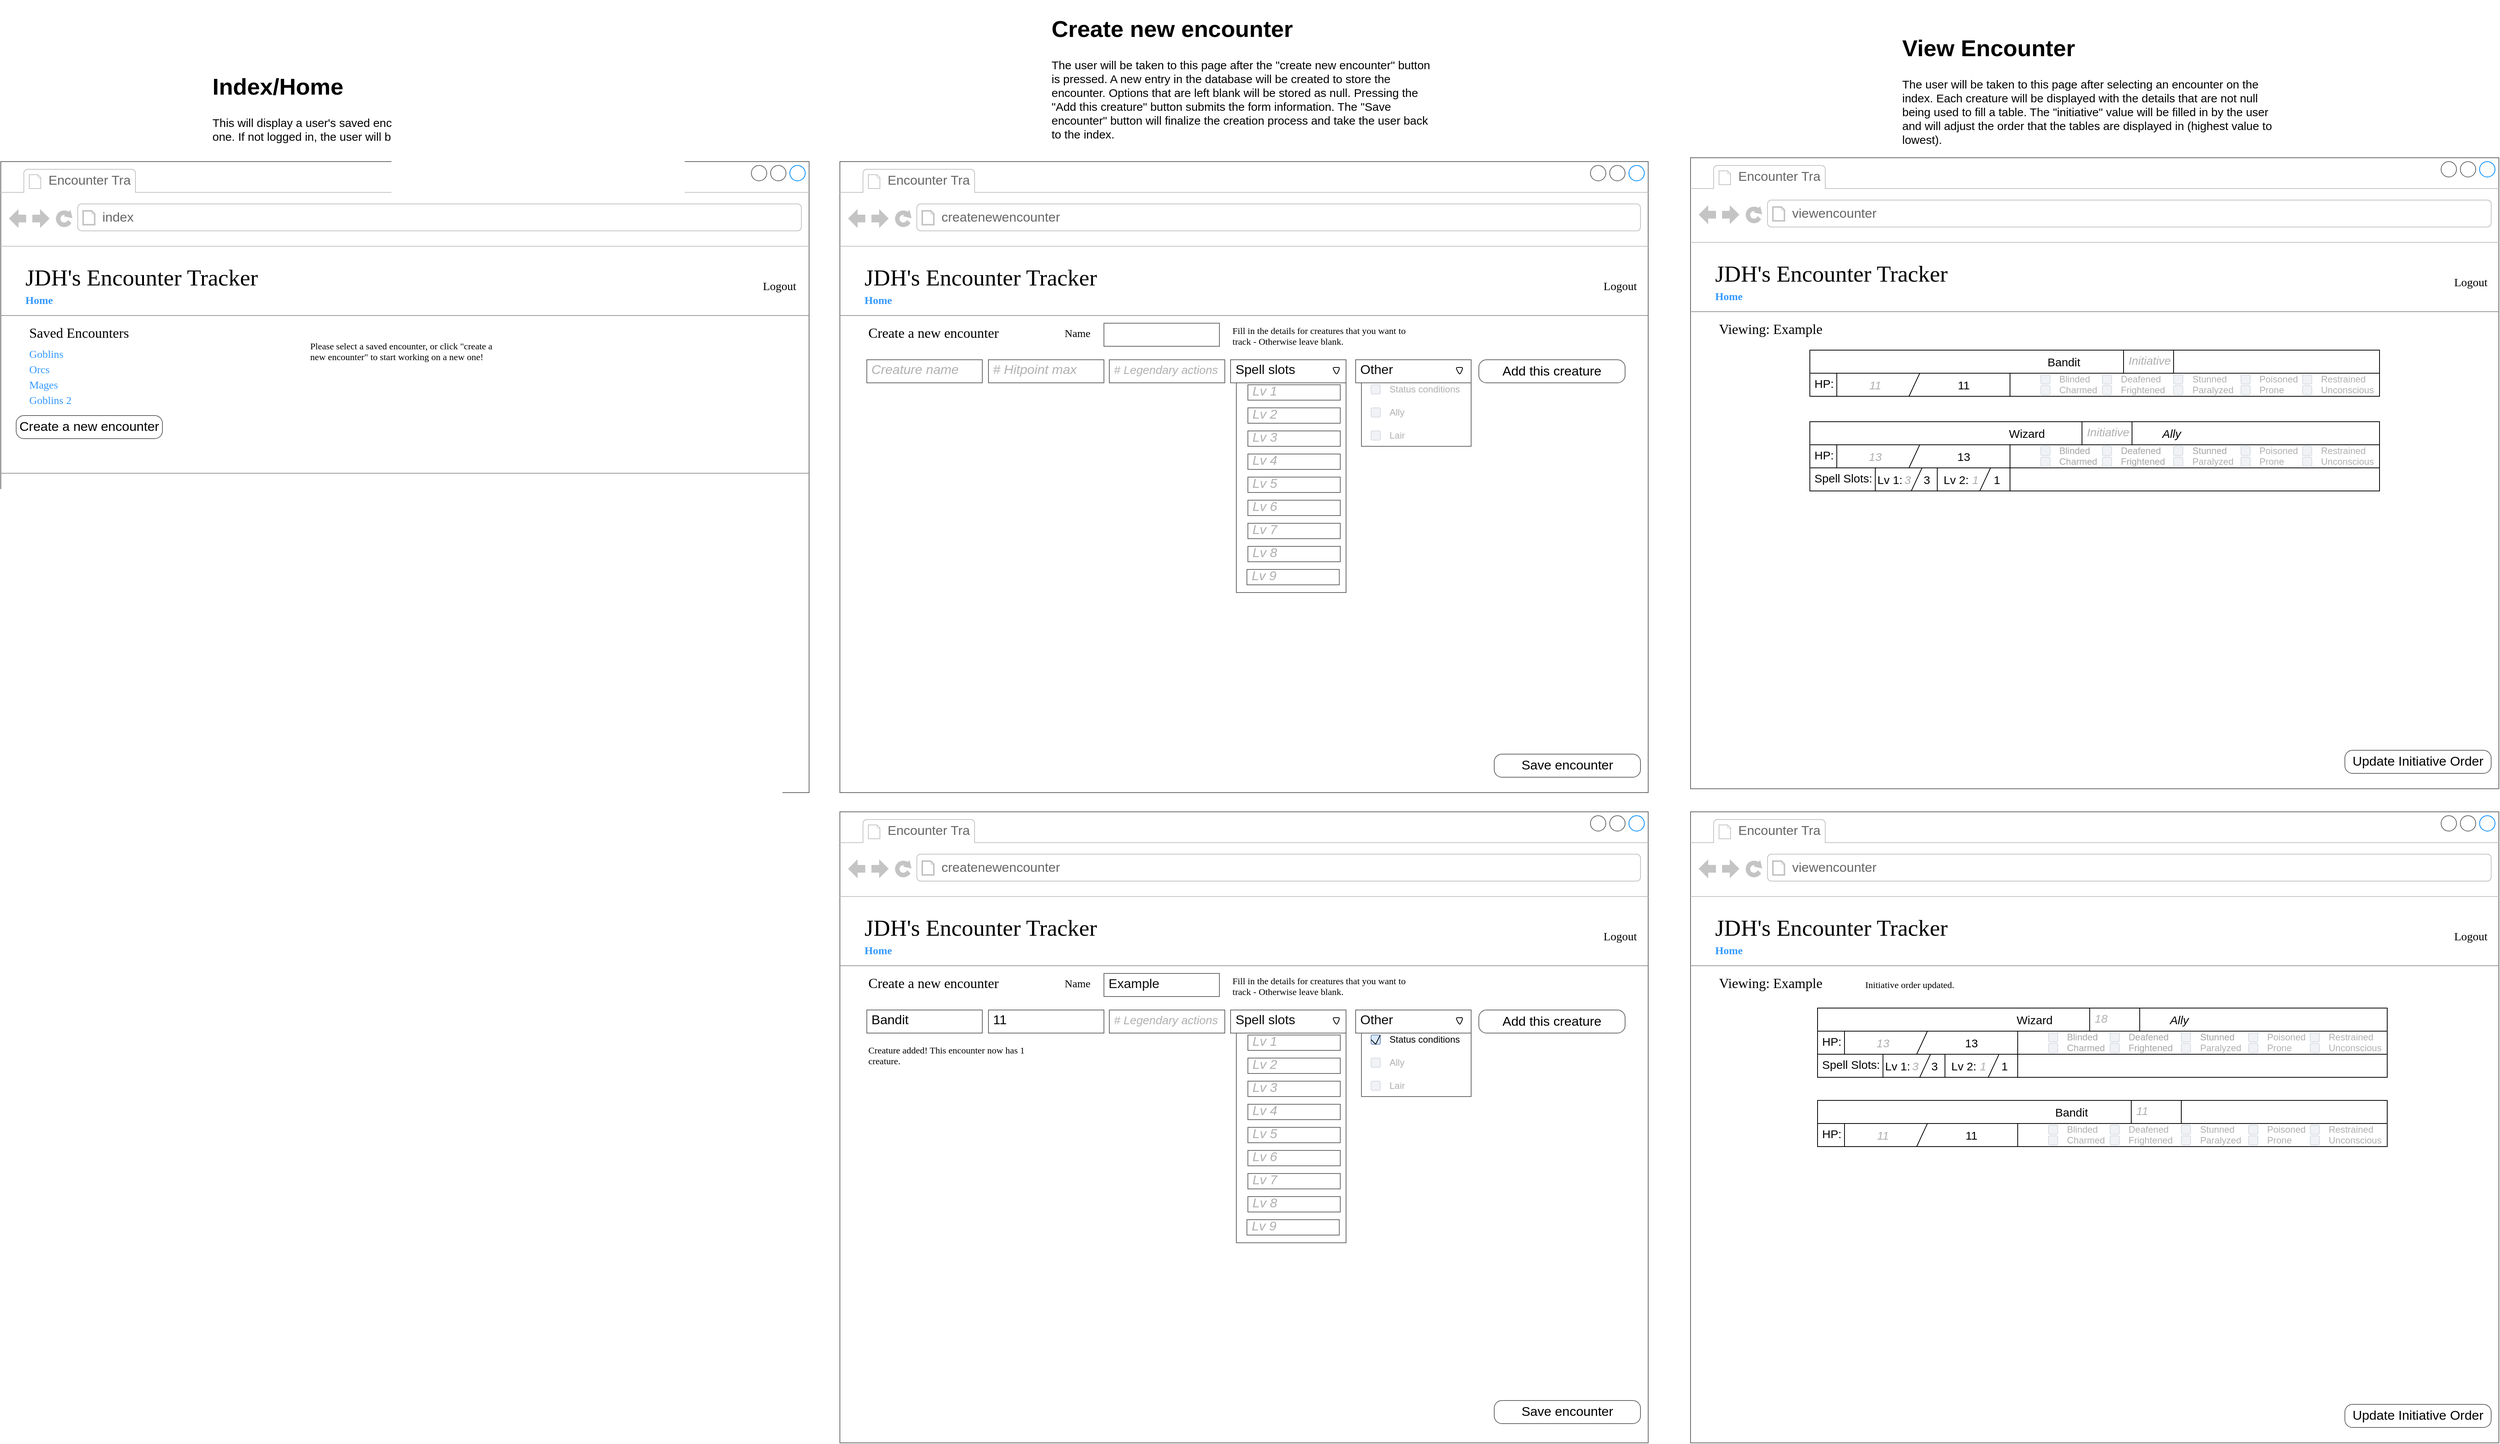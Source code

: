 <mxfile version="20.8.16" type="device"><diagram name="Page-1" id="2cc2dc42-3aac-f2a9-1cec-7a8b7cbee084"><mxGraphModel dx="1891" dy="1954" grid="1" gridSize="10" guides="1" tooltips="1" connect="1" arrows="1" fold="1" page="1" pageScale="1" pageWidth="1100" pageHeight="850" background="none" math="0" shadow="0"><root><mxCell id="0"/><mxCell id="1" parent="0"/><mxCell id="7026571954dc6520-1" value="" style="strokeWidth=1;shadow=0;dashed=0;align=center;html=1;shape=mxgraph.mockup.containers.browserWindow;rSize=0;strokeColor=#666666;mainText=,;recursiveResize=0;rounded=0;labelBackgroundColor=none;fontFamily=Verdana;fontSize=12" parent="1" vertex="1"><mxGeometry x="30" y="20" width="1050" height="820" as="geometry"/></mxCell><mxCell id="7026571954dc6520-2" value="Encounter Tra" style="strokeWidth=1;shadow=0;dashed=0;align=center;html=1;shape=mxgraph.mockup.containers.anchor;fontSize=17;fontColor=#666666;align=left;" parent="7026571954dc6520-1" vertex="1"><mxGeometry x="60" y="12" width="110" height="26" as="geometry"/></mxCell><mxCell id="7026571954dc6520-3" value="" style="strokeWidth=1;shadow=0;dashed=0;align=center;html=1;shape=mxgraph.mockup.containers.anchor;rSize=0;fontSize=17;fontColor=#666666;align=left;" parent="7026571954dc6520-1" vertex="1"><mxGeometry x="130" y="60" width="250" height="26" as="geometry"/></mxCell><mxCell id="7026571954dc6520-4" value="JDH's Encounter Tracker" style="text;html=1;points=[];align=left;verticalAlign=top;spacingTop=-4;fontSize=30;fontFamily=Verdana" parent="7026571954dc6520-1" vertex="1"><mxGeometry x="30" y="130" width="340" height="50" as="geometry"/></mxCell><mxCell id="7026571954dc6520-15" value="" style="verticalLabelPosition=bottom;shadow=0;dashed=0;align=center;html=1;verticalAlign=top;strokeWidth=1;shape=mxgraph.mockup.markup.line;strokeColor=#999999;rounded=0;labelBackgroundColor=none;fillColor=#ffffff;fontFamily=Verdana;fontSize=12;fontColor=#000000;" parent="7026571954dc6520-1" vertex="1"><mxGeometry y="190" width="1050" height="20" as="geometry"/></mxCell><mxCell id="7026571954dc6520-16" value="Saved Encounters" style="text;html=1;points=[];align=left;verticalAlign=top;spacingTop=-4;fontSize=18;fontFamily=Verdana" parent="7026571954dc6520-1" vertex="1"><mxGeometry x="35" y="210" width="170" height="30" as="geometry"/></mxCell><mxCell id="7026571954dc6520-18" value="Create a new encounter" style="strokeWidth=1;shadow=0;dashed=0;align=center;html=1;shape=mxgraph.mockup.buttons.button;strokeColor=#666666;mainText=;buttonStyle=round;fontSize=17;fontStyle=0;fillColor=none;whiteSpace=wrap;rounded=0;labelBackgroundColor=none;" parent="7026571954dc6520-1" vertex="1"><mxGeometry x="20" y="330" width="190" height="30" as="geometry"/></mxCell><mxCell id="7026571954dc6520-20" value="Please select a saved encounter, or click &quot;create a new encounter&quot; to start working on a new one!" style="text;html=1;points=[];align=left;verticalAlign=top;spacingTop=-4;fontSize=12;fontFamily=Verdana;whiteSpace=wrap;" parent="7026571954dc6520-1" vertex="1"><mxGeometry x="400" y="230" width="240" height="40" as="geometry"/></mxCell><mxCell id="7026571954dc6520-21" value="" style="verticalLabelPosition=bottom;shadow=0;dashed=0;align=center;html=1;verticalAlign=top;strokeWidth=1;shape=mxgraph.mockup.markup.line;strokeColor=#999999;rounded=0;labelBackgroundColor=none;fillColor=#ffffff;fontFamily=Verdana;fontSize=12;fontColor=#000000;" parent="7026571954dc6520-1" vertex="1"><mxGeometry y="395" width="1050" height="20" as="geometry"/></mxCell><mxCell id="BrySz25Z4-qVU1b_xRX2-1" value="" style="shape=image;html=1;verticalAlign=top;verticalLabelPosition=bottom;labelBackgroundColor=#ffffff;imageAspect=0;aspect=fixed;image=https://cdn3.iconfinder.com/data/icons/user-interface-169/32/login-128.png" parent="7026571954dc6520-1" vertex="1"><mxGeometry x="1000" y="120" width="30" height="30" as="geometry"/></mxCell><mxCell id="BrySz25Z4-qVU1b_xRX2-3" value="&lt;font color=&quot;#3399ff&quot;&gt;Goblins&lt;/font&gt;" style="text;html=1;points=[];align=left;verticalAlign=top;spacingTop=-4;fontSize=14;fontFamily=Verdana" parent="7026571954dc6520-1" vertex="1"><mxGeometry x="35" y="240" width="75" height="30" as="geometry"/></mxCell><mxCell id="BrySz25Z4-qVU1b_xRX2-4" value="&lt;font color=&quot;#3399ff&quot;&gt;Orcs&lt;/font&gt;" style="text;html=1;points=[];align=left;verticalAlign=top;spacingTop=-4;fontSize=14;fontFamily=Verdana" parent="7026571954dc6520-1" vertex="1"><mxGeometry x="35" y="260" width="75" height="30" as="geometry"/></mxCell><mxCell id="BrySz25Z4-qVU1b_xRX2-5" value="&lt;font color=&quot;#3399ff&quot;&gt;Mages&lt;/font&gt;" style="text;html=1;points=[];align=left;verticalAlign=top;spacingTop=-4;fontSize=14;fontFamily=Verdana" parent="7026571954dc6520-1" vertex="1"><mxGeometry x="35" y="280" width="75" height="30" as="geometry"/></mxCell><mxCell id="BrySz25Z4-qVU1b_xRX2-6" value="&lt;font color=&quot;#3399ff&quot;&gt;Goblins 2&lt;/font&gt;" style="text;html=1;points=[];align=left;verticalAlign=top;spacingTop=-4;fontSize=14;fontFamily=Verdana" parent="7026571954dc6520-1" vertex="1"><mxGeometry x="35" y="300" width="75" height="30" as="geometry"/></mxCell><mxCell id="BrySz25Z4-qVU1b_xRX2-7" value="index" style="strokeWidth=1;shadow=0;dashed=0;align=center;html=1;shape=mxgraph.mockup.containers.anchor;fontSize=17;fontColor=#666666;align=left;" parent="7026571954dc6520-1" vertex="1"><mxGeometry x="130" y="60" width="110" height="26" as="geometry"/></mxCell><mxCell id="CMBxNMNhf4HeDPNXYWqE-2" value="&lt;font color=&quot;#3399ff&quot;&gt;Home&lt;/font&gt;" style="text;html=1;points=[];align=left;verticalAlign=top;spacingTop=-4;fontSize=14;fontFamily=Verdana;fontStyle=1" parent="7026571954dc6520-1" vertex="1"><mxGeometry x="30" y="170" width="75" height="30" as="geometry"/></mxCell><mxCell id="7026571954dc6520-10" value="Logout" style="text;html=1;points=[];align=left;verticalAlign=top;spacingTop=-4;fontSize=15;fontFamily=Verdana" parent="1" vertex="1"><mxGeometry x="1018" y="170" width="50" height="30" as="geometry"/></mxCell><mxCell id="BrySz25Z4-qVU1b_xRX2-8" value="" style="strokeWidth=1;shadow=0;dashed=0;align=center;html=1;shape=mxgraph.mockup.containers.browserWindow;rSize=0;strokeColor=#666666;mainText=,;recursiveResize=0;rounded=0;labelBackgroundColor=none;fontFamily=Verdana;fontSize=12;fontColor=#ffffff;" parent="1" vertex="1"><mxGeometry x="1120" y="20" width="1050" height="820" as="geometry"/></mxCell><mxCell id="BrySz25Z4-qVU1b_xRX2-9" value="Encounter Tra" style="strokeWidth=1;shadow=0;dashed=0;align=center;html=1;shape=mxgraph.mockup.containers.anchor;fontSize=17;fontColor=#666666;align=left;" parent="BrySz25Z4-qVU1b_xRX2-8" vertex="1"><mxGeometry x="60" y="12" width="110" height="26" as="geometry"/></mxCell><mxCell id="BrySz25Z4-qVU1b_xRX2-10" value="" style="strokeWidth=1;shadow=0;dashed=0;align=center;html=1;shape=mxgraph.mockup.containers.anchor;rSize=0;fontSize=17;fontColor=#666666;align=left;" parent="BrySz25Z4-qVU1b_xRX2-8" vertex="1"><mxGeometry x="130" y="60" width="250" height="26" as="geometry"/></mxCell><mxCell id="BrySz25Z4-qVU1b_xRX2-11" value="JDH's Encounter Tracker" style="text;html=1;points=[];align=left;verticalAlign=top;spacingTop=-4;fontSize=30;fontFamily=Verdana" parent="BrySz25Z4-qVU1b_xRX2-8" vertex="1"><mxGeometry x="30" y="130" width="340" height="50" as="geometry"/></mxCell><mxCell id="BrySz25Z4-qVU1b_xRX2-12" value="" style="verticalLabelPosition=bottom;shadow=0;dashed=0;align=center;html=1;verticalAlign=top;strokeWidth=1;shape=mxgraph.mockup.markup.line;strokeColor=#999999;rounded=0;labelBackgroundColor=none;fillColor=#ffffff;fontFamily=Verdana;fontSize=12;fontColor=#000000;" parent="BrySz25Z4-qVU1b_xRX2-8" vertex="1"><mxGeometry y="190" width="1050" height="20" as="geometry"/></mxCell><mxCell id="BrySz25Z4-qVU1b_xRX2-13" value="Create a new encounter" style="text;html=1;points=[];align=left;verticalAlign=top;spacingTop=-4;fontSize=18;fontFamily=Verdana" parent="BrySz25Z4-qVU1b_xRX2-8" vertex="1"><mxGeometry x="35" y="210" width="170" height="30" as="geometry"/></mxCell><mxCell id="BrySz25Z4-qVU1b_xRX2-15" value="Fill in the details for creatures that you want to track - Otherwise leave blank." style="text;html=1;points=[];align=left;verticalAlign=top;spacingTop=-4;fontSize=12;fontFamily=Verdana;whiteSpace=wrap;" parent="BrySz25Z4-qVU1b_xRX2-8" vertex="1"><mxGeometry x="507.5" y="210" width="240" height="40" as="geometry"/></mxCell><mxCell id="BrySz25Z4-qVU1b_xRX2-22" value="" style="shape=image;html=1;verticalAlign=top;verticalLabelPosition=bottom;labelBackgroundColor=#ffffff;imageAspect=0;aspect=fixed;image=https://cdn3.iconfinder.com/data/icons/user-interface-169/32/login-128.png" parent="BrySz25Z4-qVU1b_xRX2-8" vertex="1"><mxGeometry x="1000" y="120" width="30" height="30" as="geometry"/></mxCell><mxCell id="BrySz25Z4-qVU1b_xRX2-25" value="Name" style="text;html=1;points=[];align=left;verticalAlign=top;spacingTop=-4;fontSize=14;fontFamily=Verdana" parent="BrySz25Z4-qVU1b_xRX2-8" vertex="1"><mxGeometry x="290" y="212.5" width="45" height="25" as="geometry"/></mxCell><mxCell id="BrySz25Z4-qVU1b_xRX2-28" value="createnewencounter" style="strokeWidth=1;shadow=0;dashed=0;align=center;html=1;shape=mxgraph.mockup.containers.anchor;fontSize=17;fontColor=#666666;align=left;" parent="BrySz25Z4-qVU1b_xRX2-8" vertex="1"><mxGeometry x="130" y="60" width="110" height="26" as="geometry"/></mxCell><mxCell id="BrySz25Z4-qVU1b_xRX2-29" value="" style="strokeWidth=1;shadow=0;dashed=0;align=center;html=1;shape=mxgraph.mockup.text.textBox;fontColor=#666666;align=left;fontSize=17;spacingLeft=4;spacingTop=-3;strokeColor=#666666;mainText=" parent="BrySz25Z4-qVU1b_xRX2-8" vertex="1"><mxGeometry x="343" y="210" width="150" height="30" as="geometry"/></mxCell><mxCell id="JMO-QaSRmrkggjCx-8nw-1" value="&lt;i&gt;&lt;font color=&quot;#b0b0b0&quot;&gt;Creature name&lt;/font&gt;&lt;/i&gt;" style="strokeWidth=1;shadow=0;dashed=0;align=center;html=1;shape=mxgraph.mockup.text.textBox;fontColor=#666666;align=left;fontSize=17;spacingLeft=4;spacingTop=-3;strokeColor=#666666;mainText=" parent="BrySz25Z4-qVU1b_xRX2-8" vertex="1"><mxGeometry x="35" y="257.5" width="150" height="30" as="geometry"/></mxCell><mxCell id="JMO-QaSRmrkggjCx-8nw-5" value="&lt;i&gt;&lt;font color=&quot;#b0b0b0&quot;&gt;# Hitpoint max&lt;/font&gt;&lt;/i&gt;" style="strokeWidth=1;shadow=0;dashed=0;align=center;html=1;shape=mxgraph.mockup.text.textBox;fontColor=#666666;align=left;fontSize=17;spacingLeft=4;spacingTop=-3;strokeColor=#666666;mainText=" parent="BrySz25Z4-qVU1b_xRX2-8" vertex="1"><mxGeometry x="193" y="257.5" width="150" height="30" as="geometry"/></mxCell><mxCell id="JMO-QaSRmrkggjCx-8nw-7" value="&lt;i&gt;&lt;font style=&quot;font-size: 15px;&quot; color=&quot;#b0b0b0&quot;&gt;# Legendary actions&lt;/font&gt;&lt;/i&gt;" style="strokeWidth=1;shadow=0;dashed=0;align=center;html=1;shape=mxgraph.mockup.text.textBox;fontColor=#666666;align=left;fontSize=17;spacingLeft=4;spacingTop=-3;strokeColor=#666666;mainText=;perimeterSpacing=0;" parent="BrySz25Z4-qVU1b_xRX2-8" vertex="1"><mxGeometry x="350" y="257.5" width="150" height="30" as="geometry"/></mxCell><mxCell id="JMO-QaSRmrkggjCx-8nw-10" value="Add this creature" style="strokeWidth=1;shadow=0;dashed=0;align=center;html=1;shape=mxgraph.mockup.buttons.button;strokeColor=#666666;mainText=;buttonStyle=round;fontSize=17;fontStyle=0;fillColor=none;whiteSpace=wrap;rounded=0;labelBackgroundColor=none;" parent="BrySz25Z4-qVU1b_xRX2-8" vertex="1"><mxGeometry x="830" y="257.5" width="190" height="30" as="geometry"/></mxCell><mxCell id="CMBxNMNhf4HeDPNXYWqE-1" value="Logout" style="text;html=1;points=[];align=left;verticalAlign=top;spacingTop=-4;fontSize=15;fontFamily=Verdana" parent="BrySz25Z4-qVU1b_xRX2-8" vertex="1"><mxGeometry x="990" y="150" width="50" height="30" as="geometry"/></mxCell><mxCell id="CMBxNMNhf4HeDPNXYWqE-3" value="&lt;font color=&quot;#3399ff&quot;&gt;Home&lt;/font&gt;" style="text;html=1;points=[];align=left;verticalAlign=top;spacingTop=-4;fontSize=14;fontFamily=Verdana;fontStyle=1" parent="BrySz25Z4-qVU1b_xRX2-8" vertex="1"><mxGeometry x="30" y="170" width="75" height="30" as="geometry"/></mxCell><mxCell id="CMBxNMNhf4HeDPNXYWqE-15" value="&lt;font color=&quot;#080808&quot;&gt;Spell slots&lt;/font&gt;" style="strokeWidth=1;shadow=0;dashed=0;align=center;html=1;shape=mxgraph.mockup.text.textBox;fontColor=#666666;align=left;fontSize=17;spacingLeft=4;spacingTop=-3;strokeColor=#666666;mainText=;perimeterSpacing=0;" parent="BrySz25Z4-qVU1b_xRX2-8" vertex="1"><mxGeometry x="507.5" y="257.5" width="150" height="30" as="geometry"/></mxCell><mxCell id="CMBxNMNhf4HeDPNXYWqE-16" value="" style="strokeWidth=1;shadow=0;dashed=0;align=center;html=1;shape=mxgraph.mockup.text.textBox;fontColor=#666666;align=left;fontSize=17;spacingLeft=4;spacingTop=-3;strokeColor=#666666;mainText=;perimeterSpacing=0;" parent="BrySz25Z4-qVU1b_xRX2-8" vertex="1"><mxGeometry x="515" y="287.5" width="142.5" height="272.5" as="geometry"/></mxCell><mxCell id="CMBxNMNhf4HeDPNXYWqE-17" value="" style="triangle;whiteSpace=wrap;html=1;rounded=1;rotation=90;" parent="BrySz25Z4-qVU1b_xRX2-8" vertex="1"><mxGeometry x="640" y="267.5" width="10" height="10" as="geometry"/></mxCell><mxCell id="CMBxNMNhf4HeDPNXYWqE-18" value="&lt;i&gt;&lt;font color=&quot;#b0b0b0&quot;&gt;Lv 1&lt;/font&gt;&lt;/i&gt;" style="strokeWidth=1;shadow=0;dashed=0;align=center;html=1;shape=mxgraph.mockup.text.textBox;fontColor=#666666;align=left;fontSize=17;spacingLeft=4;spacingTop=-3;strokeColor=#666666;mainText=;perimeterSpacing=0;" parent="BrySz25Z4-qVU1b_xRX2-8" vertex="1"><mxGeometry x="530" y="290" width="120" height="20" as="geometry"/></mxCell><mxCell id="CMBxNMNhf4HeDPNXYWqE-49" value="&lt;i&gt;&lt;font color=&quot;#b0b0b0&quot;&gt;Lv 2&lt;/font&gt;&lt;/i&gt;" style="strokeWidth=1;shadow=0;dashed=0;align=center;html=1;shape=mxgraph.mockup.text.textBox;fontColor=#666666;align=left;fontSize=17;spacingLeft=4;spacingTop=-3;strokeColor=#666666;mainText=;perimeterSpacing=0;" parent="BrySz25Z4-qVU1b_xRX2-8" vertex="1"><mxGeometry x="530" y="320" width="120" height="20" as="geometry"/></mxCell><mxCell id="CMBxNMNhf4HeDPNXYWqE-50" value="&lt;i&gt;&lt;font color=&quot;#b0b0b0&quot;&gt;Lv 3&lt;/font&gt;&lt;/i&gt;" style="strokeWidth=1;shadow=0;dashed=0;align=center;html=1;shape=mxgraph.mockup.text.textBox;fontColor=#666666;align=left;fontSize=17;spacingLeft=4;spacingTop=-3;strokeColor=#666666;mainText=;perimeterSpacing=0;" parent="BrySz25Z4-qVU1b_xRX2-8" vertex="1"><mxGeometry x="530" y="350" width="120" height="20" as="geometry"/></mxCell><mxCell id="CMBxNMNhf4HeDPNXYWqE-51" value="&lt;i&gt;&lt;font color=&quot;#b0b0b0&quot;&gt;Lv 4&lt;/font&gt;&lt;/i&gt;" style="strokeWidth=1;shadow=0;dashed=0;align=center;html=1;shape=mxgraph.mockup.text.textBox;fontColor=#666666;align=left;fontSize=17;spacingLeft=4;spacingTop=-3;strokeColor=#666666;mainText=;perimeterSpacing=0;" parent="BrySz25Z4-qVU1b_xRX2-8" vertex="1"><mxGeometry x="530" y="380" width="120" height="20" as="geometry"/></mxCell><mxCell id="CMBxNMNhf4HeDPNXYWqE-52" value="&lt;i&gt;&lt;font color=&quot;#b0b0b0&quot;&gt;Lv 5&lt;/font&gt;&lt;/i&gt;" style="strokeWidth=1;shadow=0;dashed=0;align=center;html=1;shape=mxgraph.mockup.text.textBox;fontColor=#666666;align=left;fontSize=17;spacingLeft=4;spacingTop=-3;strokeColor=#666666;mainText=;perimeterSpacing=0;" parent="BrySz25Z4-qVU1b_xRX2-8" vertex="1"><mxGeometry x="530" y="410" width="120" height="20" as="geometry"/></mxCell><mxCell id="CMBxNMNhf4HeDPNXYWqE-53" value="&lt;i&gt;&lt;font color=&quot;#b0b0b0&quot;&gt;Lv 6&lt;/font&gt;&lt;/i&gt;" style="strokeWidth=1;shadow=0;dashed=0;align=center;html=1;shape=mxgraph.mockup.text.textBox;fontColor=#666666;align=left;fontSize=17;spacingLeft=4;spacingTop=-3;strokeColor=#666666;mainText=;perimeterSpacing=0;" parent="BrySz25Z4-qVU1b_xRX2-8" vertex="1"><mxGeometry x="530" y="440" width="120" height="20" as="geometry"/></mxCell><mxCell id="CMBxNMNhf4HeDPNXYWqE-54" value="&lt;i&gt;&lt;font color=&quot;#b0b0b0&quot;&gt;Lv 7&lt;/font&gt;&lt;/i&gt;" style="strokeWidth=1;shadow=0;dashed=0;align=center;html=1;shape=mxgraph.mockup.text.textBox;fontColor=#666666;align=left;fontSize=17;spacingLeft=4;spacingTop=-3;strokeColor=#666666;mainText=;perimeterSpacing=0;" parent="BrySz25Z4-qVU1b_xRX2-8" vertex="1"><mxGeometry x="530" y="470" width="120" height="20" as="geometry"/></mxCell><mxCell id="CMBxNMNhf4HeDPNXYWqE-55" value="&lt;i&gt;&lt;font color=&quot;#b0b0b0&quot;&gt;Lv 8&lt;/font&gt;&lt;/i&gt;" style="strokeWidth=1;shadow=0;dashed=0;align=center;html=1;shape=mxgraph.mockup.text.textBox;fontColor=#666666;align=left;fontSize=17;spacingLeft=4;spacingTop=-3;strokeColor=#666666;mainText=;perimeterSpacing=0;" parent="BrySz25Z4-qVU1b_xRX2-8" vertex="1"><mxGeometry x="530" y="500" width="120" height="20" as="geometry"/></mxCell><mxCell id="CMBxNMNhf4HeDPNXYWqE-56" value="&lt;i&gt;&lt;font color=&quot;#b0b0b0&quot;&gt;Lv 9&lt;/font&gt;&lt;/i&gt;" style="strokeWidth=1;shadow=0;dashed=0;align=center;html=1;shape=mxgraph.mockup.text.textBox;fontColor=#666666;align=left;fontSize=17;spacingLeft=4;spacingTop=-3;strokeColor=#666666;mainText=;perimeterSpacing=0;" parent="BrySz25Z4-qVU1b_xRX2-8" vertex="1"><mxGeometry x="528.75" y="530" width="120" height="20" as="geometry"/></mxCell><mxCell id="CMBxNMNhf4HeDPNXYWqE-57" value="&lt;font color=&quot;#080808&quot;&gt;Other&lt;/font&gt;" style="strokeWidth=1;shadow=0;dashed=0;align=center;html=1;shape=mxgraph.mockup.text.textBox;fontColor=#666666;align=left;fontSize=17;spacingLeft=4;spacingTop=-3;strokeColor=#666666;mainText=;perimeterSpacing=0;" parent="BrySz25Z4-qVU1b_xRX2-8" vertex="1"><mxGeometry x="670" y="257.5" width="150" height="30" as="geometry"/></mxCell><mxCell id="CMBxNMNhf4HeDPNXYWqE-58" value="" style="strokeWidth=1;shadow=0;dashed=0;align=center;html=1;shape=mxgraph.mockup.text.textBox;fontColor=#666666;align=left;fontSize=17;spacingLeft=4;spacingTop=-3;strokeColor=#666666;mainText=;perimeterSpacing=0;" parent="BrySz25Z4-qVU1b_xRX2-8" vertex="1"><mxGeometry x="677.5" y="287.5" width="142.5" height="82.5" as="geometry"/></mxCell><mxCell id="JMO-QaSRmrkggjCx-8nw-8" value="Status conditions" style="rounded=1;fillColor=#F0F2F5;strokeColor=#D8DCE3;align=left;verticalAlign=middle;fontStyle=0;fontSize=12;labelPosition=right;verticalLabelPosition=middle;spacingLeft=10;html=1;shadow=0;dashed=0;fontColor=#B0B0B0;" parent="BrySz25Z4-qVU1b_xRX2-8" vertex="1"><mxGeometry x="690" y="290" width="12" height="12" as="geometry"/></mxCell><mxCell id="CMBxNMNhf4HeDPNXYWqE-61" value="" style="triangle;whiteSpace=wrap;html=1;rounded=1;rotation=90;" parent="BrySz25Z4-qVU1b_xRX2-8" vertex="1"><mxGeometry x="800" y="267.5" width="10" height="10" as="geometry"/></mxCell><mxCell id="CMBxNMNhf4HeDPNXYWqE-62" value="Ally" style="rounded=1;fillColor=#F0F2F5;strokeColor=#D8DCE3;align=left;verticalAlign=middle;fontStyle=0;fontSize=12;labelPosition=right;verticalLabelPosition=middle;spacingLeft=10;html=1;shadow=0;dashed=0;fontColor=#B0B0B0;" parent="BrySz25Z4-qVU1b_xRX2-8" vertex="1"><mxGeometry x="690" y="320" width="12" height="12" as="geometry"/></mxCell><mxCell id="CMBxNMNhf4HeDPNXYWqE-63" value="Lair" style="rounded=1;fillColor=#F0F2F5;strokeColor=#D8DCE3;align=left;verticalAlign=middle;fontStyle=0;fontSize=12;labelPosition=right;verticalLabelPosition=middle;spacingLeft=10;html=1;shadow=0;dashed=0;fontColor=#B0B0B0;" parent="BrySz25Z4-qVU1b_xRX2-8" vertex="1"><mxGeometry x="690" y="350" width="12" height="12" as="geometry"/></mxCell><mxCell id="CMBxNMNhf4HeDPNXYWqE-101" value="Save encounter" style="strokeWidth=1;shadow=0;dashed=0;align=center;html=1;shape=mxgraph.mockup.buttons.button;strokeColor=#666666;mainText=;buttonStyle=round;fontSize=17;fontStyle=0;fillColor=none;whiteSpace=wrap;rounded=0;labelBackgroundColor=none;" parent="BrySz25Z4-qVU1b_xRX2-8" vertex="1"><mxGeometry x="850" y="770" width="190" height="30" as="geometry"/></mxCell><mxCell id="CMBxNMNhf4HeDPNXYWqE-65" value="" style="strokeWidth=1;shadow=0;dashed=0;align=center;html=1;shape=mxgraph.mockup.containers.browserWindow;rSize=0;strokeColor=#666666;mainText=,;recursiveResize=0;rounded=0;labelBackgroundColor=none;fontFamily=Verdana;fontSize=12" parent="1" vertex="1"><mxGeometry x="1120" y="865" width="1050" height="820" as="geometry"/></mxCell><mxCell id="CMBxNMNhf4HeDPNXYWqE-66" value="Encounter Tra" style="strokeWidth=1;shadow=0;dashed=0;align=center;html=1;shape=mxgraph.mockup.containers.anchor;fontSize=17;fontColor=#666666;align=left;" parent="CMBxNMNhf4HeDPNXYWqE-65" vertex="1"><mxGeometry x="60" y="12" width="110" height="26" as="geometry"/></mxCell><mxCell id="CMBxNMNhf4HeDPNXYWqE-67" value="" style="strokeWidth=1;shadow=0;dashed=0;align=center;html=1;shape=mxgraph.mockup.containers.anchor;rSize=0;fontSize=17;fontColor=#666666;align=left;" parent="CMBxNMNhf4HeDPNXYWqE-65" vertex="1"><mxGeometry x="130" y="60" width="250" height="26" as="geometry"/></mxCell><mxCell id="CMBxNMNhf4HeDPNXYWqE-68" value="JDH's Encounter Tracker" style="text;html=1;points=[];align=left;verticalAlign=top;spacingTop=-4;fontSize=30;fontFamily=Verdana" parent="CMBxNMNhf4HeDPNXYWqE-65" vertex="1"><mxGeometry x="30" y="130" width="340" height="50" as="geometry"/></mxCell><mxCell id="CMBxNMNhf4HeDPNXYWqE-69" value="" style="verticalLabelPosition=bottom;shadow=0;dashed=0;align=center;html=1;verticalAlign=top;strokeWidth=1;shape=mxgraph.mockup.markup.line;strokeColor=#999999;rounded=0;labelBackgroundColor=none;fillColor=#ffffff;fontFamily=Verdana;fontSize=12;fontColor=#000000;" parent="CMBxNMNhf4HeDPNXYWqE-65" vertex="1"><mxGeometry y="190" width="1050" height="20" as="geometry"/></mxCell><mxCell id="CMBxNMNhf4HeDPNXYWqE-70" value="Create a new encounter" style="text;html=1;points=[];align=left;verticalAlign=top;spacingTop=-4;fontSize=18;fontFamily=Verdana" parent="CMBxNMNhf4HeDPNXYWqE-65" vertex="1"><mxGeometry x="35" y="210" width="170" height="30" as="geometry"/></mxCell><mxCell id="CMBxNMNhf4HeDPNXYWqE-71" value="Fill in the details for creatures that you want to track - Otherwise leave blank." style="text;html=1;points=[];align=left;verticalAlign=top;spacingTop=-4;fontSize=12;fontFamily=Verdana;whiteSpace=wrap;" parent="CMBxNMNhf4HeDPNXYWqE-65" vertex="1"><mxGeometry x="507.5" y="210" width="240" height="40" as="geometry"/></mxCell><mxCell id="CMBxNMNhf4HeDPNXYWqE-72" value="" style="shape=image;html=1;verticalAlign=top;verticalLabelPosition=bottom;labelBackgroundColor=#ffffff;imageAspect=0;aspect=fixed;image=https://cdn3.iconfinder.com/data/icons/user-interface-169/32/login-128.png" parent="CMBxNMNhf4HeDPNXYWqE-65" vertex="1"><mxGeometry x="1000" y="120" width="30" height="30" as="geometry"/></mxCell><mxCell id="CMBxNMNhf4HeDPNXYWqE-73" value="Name" style="text;html=1;points=[];align=left;verticalAlign=top;spacingTop=-4;fontSize=14;fontFamily=Verdana" parent="CMBxNMNhf4HeDPNXYWqE-65" vertex="1"><mxGeometry x="290" y="212.5" width="45" height="25" as="geometry"/></mxCell><mxCell id="CMBxNMNhf4HeDPNXYWqE-74" value="createnewencounter" style="strokeWidth=1;shadow=0;dashed=0;align=center;html=1;shape=mxgraph.mockup.containers.anchor;fontSize=17;fontColor=#666666;align=left;" parent="CMBxNMNhf4HeDPNXYWqE-65" vertex="1"><mxGeometry x="130" y="60" width="110" height="26" as="geometry"/></mxCell><mxCell id="CMBxNMNhf4HeDPNXYWqE-75" value="&lt;font color=&quot;#0d0d0d&quot;&gt;Example&lt;/font&gt;" style="strokeWidth=1;shadow=0;dashed=0;align=center;html=1;shape=mxgraph.mockup.text.textBox;fontColor=#666666;align=left;fontSize=17;spacingLeft=4;spacingTop=-3;strokeColor=#666666;mainText=" parent="CMBxNMNhf4HeDPNXYWqE-65" vertex="1"><mxGeometry x="343" y="210" width="150" height="30" as="geometry"/></mxCell><mxCell id="CMBxNMNhf4HeDPNXYWqE-76" value="&lt;font color=&quot;#000000&quot;&gt;Bandit&lt;/font&gt;" style="strokeWidth=1;shadow=0;dashed=0;align=center;html=1;shape=mxgraph.mockup.text.textBox;fontColor=#666666;align=left;fontSize=17;spacingLeft=4;spacingTop=-3;strokeColor=#666666;mainText=" parent="CMBxNMNhf4HeDPNXYWqE-65" vertex="1"><mxGeometry x="35" y="257.5" width="150" height="30" as="geometry"/></mxCell><mxCell id="CMBxNMNhf4HeDPNXYWqE-77" value="&lt;font color=&quot;#000000&quot;&gt;11&lt;/font&gt;" style="strokeWidth=1;shadow=0;dashed=0;align=center;html=1;shape=mxgraph.mockup.text.textBox;fontColor=#666666;align=left;fontSize=17;spacingLeft=4;spacingTop=-3;strokeColor=#666666;mainText=" parent="CMBxNMNhf4HeDPNXYWqE-65" vertex="1"><mxGeometry x="193" y="257.5" width="150" height="30" as="geometry"/></mxCell><mxCell id="CMBxNMNhf4HeDPNXYWqE-78" value="&lt;i&gt;&lt;font style=&quot;font-size: 15px;&quot; color=&quot;#b0b0b0&quot;&gt;# Legendary actions&lt;/font&gt;&lt;/i&gt;" style="strokeWidth=1;shadow=0;dashed=0;align=center;html=1;shape=mxgraph.mockup.text.textBox;fontColor=#666666;align=left;fontSize=17;spacingLeft=4;spacingTop=-3;strokeColor=#666666;mainText=;perimeterSpacing=0;" parent="CMBxNMNhf4HeDPNXYWqE-65" vertex="1"><mxGeometry x="350" y="257.5" width="150" height="30" as="geometry"/></mxCell><mxCell id="CMBxNMNhf4HeDPNXYWqE-79" value="Add this creature" style="strokeWidth=1;shadow=0;dashed=0;align=center;html=1;shape=mxgraph.mockup.buttons.button;strokeColor=#666666;mainText=;buttonStyle=round;fontSize=17;fontStyle=0;fillColor=none;whiteSpace=wrap;rounded=0;labelBackgroundColor=none;" parent="CMBxNMNhf4HeDPNXYWqE-65" vertex="1"><mxGeometry x="830" y="257.5" width="190" height="30" as="geometry"/></mxCell><mxCell id="CMBxNMNhf4HeDPNXYWqE-80" value="Logout" style="text;html=1;points=[];align=left;verticalAlign=top;spacingTop=-4;fontSize=15;fontFamily=Verdana" parent="CMBxNMNhf4HeDPNXYWqE-65" vertex="1"><mxGeometry x="990" y="150" width="50" height="30" as="geometry"/></mxCell><mxCell id="CMBxNMNhf4HeDPNXYWqE-81" value="&lt;font color=&quot;#3399ff&quot;&gt;Home&lt;/font&gt;" style="text;html=1;points=[];align=left;verticalAlign=top;spacingTop=-4;fontSize=14;fontFamily=Verdana;fontStyle=1" parent="CMBxNMNhf4HeDPNXYWqE-65" vertex="1"><mxGeometry x="30" y="170" width="75" height="30" as="geometry"/></mxCell><mxCell id="CMBxNMNhf4HeDPNXYWqE-82" value="&lt;font color=&quot;#080808&quot;&gt;Spell slots&lt;/font&gt;" style="strokeWidth=1;shadow=0;dashed=0;align=center;html=1;shape=mxgraph.mockup.text.textBox;fontColor=#666666;align=left;fontSize=17;spacingLeft=4;spacingTop=-3;strokeColor=#666666;mainText=;perimeterSpacing=0;" parent="CMBxNMNhf4HeDPNXYWqE-65" vertex="1"><mxGeometry x="507.5" y="257.5" width="150" height="30" as="geometry"/></mxCell><mxCell id="CMBxNMNhf4HeDPNXYWqE-83" value="" style="strokeWidth=1;shadow=0;dashed=0;align=center;html=1;shape=mxgraph.mockup.text.textBox;fontColor=#666666;align=left;fontSize=17;spacingLeft=4;spacingTop=-3;strokeColor=#666666;mainText=;perimeterSpacing=0;" parent="CMBxNMNhf4HeDPNXYWqE-65" vertex="1"><mxGeometry x="515" y="287.5" width="142.5" height="272.5" as="geometry"/></mxCell><mxCell id="CMBxNMNhf4HeDPNXYWqE-84" value="" style="triangle;whiteSpace=wrap;html=1;rounded=1;rotation=90;" parent="CMBxNMNhf4HeDPNXYWqE-65" vertex="1"><mxGeometry x="640" y="267.5" width="10" height="10" as="geometry"/></mxCell><mxCell id="CMBxNMNhf4HeDPNXYWqE-85" value="&lt;i&gt;&lt;font color=&quot;#b0b0b0&quot;&gt;Lv 1&lt;/font&gt;&lt;/i&gt;" style="strokeWidth=1;shadow=0;dashed=0;align=center;html=1;shape=mxgraph.mockup.text.textBox;fontColor=#666666;align=left;fontSize=17;spacingLeft=4;spacingTop=-3;strokeColor=#666666;mainText=;perimeterSpacing=0;" parent="CMBxNMNhf4HeDPNXYWqE-65" vertex="1"><mxGeometry x="530" y="290" width="120" height="20" as="geometry"/></mxCell><mxCell id="CMBxNMNhf4HeDPNXYWqE-86" value="&lt;i&gt;&lt;font color=&quot;#b0b0b0&quot;&gt;Lv 2&lt;/font&gt;&lt;/i&gt;" style="strokeWidth=1;shadow=0;dashed=0;align=center;html=1;shape=mxgraph.mockup.text.textBox;fontColor=#666666;align=left;fontSize=17;spacingLeft=4;spacingTop=-3;strokeColor=#666666;mainText=;perimeterSpacing=0;" parent="CMBxNMNhf4HeDPNXYWqE-65" vertex="1"><mxGeometry x="530" y="320" width="120" height="20" as="geometry"/></mxCell><mxCell id="CMBxNMNhf4HeDPNXYWqE-87" value="&lt;i&gt;&lt;font color=&quot;#b0b0b0&quot;&gt;Lv 3&lt;/font&gt;&lt;/i&gt;" style="strokeWidth=1;shadow=0;dashed=0;align=center;html=1;shape=mxgraph.mockup.text.textBox;fontColor=#666666;align=left;fontSize=17;spacingLeft=4;spacingTop=-3;strokeColor=#666666;mainText=;perimeterSpacing=0;" parent="CMBxNMNhf4HeDPNXYWqE-65" vertex="1"><mxGeometry x="530" y="350" width="120" height="20" as="geometry"/></mxCell><mxCell id="CMBxNMNhf4HeDPNXYWqE-88" value="&lt;i&gt;&lt;font color=&quot;#b0b0b0&quot;&gt;Lv 4&lt;/font&gt;&lt;/i&gt;" style="strokeWidth=1;shadow=0;dashed=0;align=center;html=1;shape=mxgraph.mockup.text.textBox;fontColor=#666666;align=left;fontSize=17;spacingLeft=4;spacingTop=-3;strokeColor=#666666;mainText=;perimeterSpacing=0;" parent="CMBxNMNhf4HeDPNXYWqE-65" vertex="1"><mxGeometry x="530" y="380" width="120" height="20" as="geometry"/></mxCell><mxCell id="CMBxNMNhf4HeDPNXYWqE-89" value="&lt;i&gt;&lt;font color=&quot;#b0b0b0&quot;&gt;Lv 5&lt;/font&gt;&lt;/i&gt;" style="strokeWidth=1;shadow=0;dashed=0;align=center;html=1;shape=mxgraph.mockup.text.textBox;fontColor=#666666;align=left;fontSize=17;spacingLeft=4;spacingTop=-3;strokeColor=#666666;mainText=;perimeterSpacing=0;" parent="CMBxNMNhf4HeDPNXYWqE-65" vertex="1"><mxGeometry x="530" y="410" width="120" height="20" as="geometry"/></mxCell><mxCell id="CMBxNMNhf4HeDPNXYWqE-90" value="&lt;i&gt;&lt;font color=&quot;#b0b0b0&quot;&gt;Lv 6&lt;/font&gt;&lt;/i&gt;" style="strokeWidth=1;shadow=0;dashed=0;align=center;html=1;shape=mxgraph.mockup.text.textBox;fontColor=#666666;align=left;fontSize=17;spacingLeft=4;spacingTop=-3;strokeColor=#666666;mainText=;perimeterSpacing=0;" parent="CMBxNMNhf4HeDPNXYWqE-65" vertex="1"><mxGeometry x="530" y="440" width="120" height="20" as="geometry"/></mxCell><mxCell id="CMBxNMNhf4HeDPNXYWqE-91" value="&lt;i&gt;&lt;font color=&quot;#b0b0b0&quot;&gt;Lv 7&lt;/font&gt;&lt;/i&gt;" style="strokeWidth=1;shadow=0;dashed=0;align=center;html=1;shape=mxgraph.mockup.text.textBox;fontColor=#666666;align=left;fontSize=17;spacingLeft=4;spacingTop=-3;strokeColor=#666666;mainText=;perimeterSpacing=0;" parent="CMBxNMNhf4HeDPNXYWqE-65" vertex="1"><mxGeometry x="530" y="470" width="120" height="20" as="geometry"/></mxCell><mxCell id="CMBxNMNhf4HeDPNXYWqE-92" value="&lt;i&gt;&lt;font color=&quot;#b0b0b0&quot;&gt;Lv 8&lt;/font&gt;&lt;/i&gt;" style="strokeWidth=1;shadow=0;dashed=0;align=center;html=1;shape=mxgraph.mockup.text.textBox;fontColor=#666666;align=left;fontSize=17;spacingLeft=4;spacingTop=-3;strokeColor=#666666;mainText=;perimeterSpacing=0;" parent="CMBxNMNhf4HeDPNXYWqE-65" vertex="1"><mxGeometry x="530" y="500" width="120" height="20" as="geometry"/></mxCell><mxCell id="CMBxNMNhf4HeDPNXYWqE-93" value="&lt;i&gt;&lt;font color=&quot;#b0b0b0&quot;&gt;Lv 9&lt;/font&gt;&lt;/i&gt;" style="strokeWidth=1;shadow=0;dashed=0;align=center;html=1;shape=mxgraph.mockup.text.textBox;fontColor=#666666;align=left;fontSize=17;spacingLeft=4;spacingTop=-3;strokeColor=#666666;mainText=;perimeterSpacing=0;" parent="CMBxNMNhf4HeDPNXYWqE-65" vertex="1"><mxGeometry x="528.75" y="530" width="120" height="20" as="geometry"/></mxCell><mxCell id="CMBxNMNhf4HeDPNXYWqE-94" value="&lt;font color=&quot;#080808&quot;&gt;Other&lt;/font&gt;" style="strokeWidth=1;shadow=0;dashed=0;align=center;html=1;shape=mxgraph.mockup.text.textBox;fontColor=#666666;align=left;fontSize=17;spacingLeft=4;spacingTop=-3;strokeColor=#666666;mainText=;perimeterSpacing=0;" parent="CMBxNMNhf4HeDPNXYWqE-65" vertex="1"><mxGeometry x="670" y="257.5" width="150" height="30" as="geometry"/></mxCell><mxCell id="CMBxNMNhf4HeDPNXYWqE-95" value="" style="strokeWidth=1;shadow=0;dashed=0;align=center;html=1;shape=mxgraph.mockup.text.textBox;fontColor=#666666;align=left;fontSize=17;spacingLeft=4;spacingTop=-3;strokeColor=#666666;mainText=;perimeterSpacing=0;" parent="CMBxNMNhf4HeDPNXYWqE-65" vertex="1"><mxGeometry x="677.5" y="287.5" width="142.5" height="82.5" as="geometry"/></mxCell><mxCell id="CMBxNMNhf4HeDPNXYWqE-96" value="Status conditions" style="rounded=1;fillColor=#dae8fc;strokeColor=#6c8ebf;align=left;verticalAlign=middle;fontStyle=0;fontSize=12;labelPosition=right;verticalLabelPosition=middle;spacingLeft=10;html=1;shadow=0;dashed=0;" parent="CMBxNMNhf4HeDPNXYWqE-65" vertex="1"><mxGeometry x="690" y="290" width="12" height="12" as="geometry"/></mxCell><mxCell id="CMBxNMNhf4HeDPNXYWqE-97" value="" style="triangle;whiteSpace=wrap;html=1;rounded=1;rotation=90;" parent="CMBxNMNhf4HeDPNXYWqE-65" vertex="1"><mxGeometry x="800" y="267.5" width="10" height="10" as="geometry"/></mxCell><mxCell id="CMBxNMNhf4HeDPNXYWqE-98" value="Ally" style="rounded=1;fillColor=#F0F2F5;strokeColor=#D8DCE3;align=left;verticalAlign=middle;fontStyle=0;fontSize=12;labelPosition=right;verticalLabelPosition=middle;spacingLeft=10;html=1;shadow=0;dashed=0;fontColor=#B0B0B0;" parent="CMBxNMNhf4HeDPNXYWqE-65" vertex="1"><mxGeometry x="690" y="320" width="12" height="12" as="geometry"/></mxCell><mxCell id="CMBxNMNhf4HeDPNXYWqE-99" value="Lair" style="rounded=1;fillColor=#F0F2F5;strokeColor=#D8DCE3;align=left;verticalAlign=middle;fontStyle=0;fontSize=12;labelPosition=right;verticalLabelPosition=middle;spacingLeft=10;html=1;shadow=0;dashed=0;fontColor=#B0B0B0;" parent="CMBxNMNhf4HeDPNXYWqE-65" vertex="1"><mxGeometry x="690" y="350" width="12" height="12" as="geometry"/></mxCell><mxCell id="CMBxNMNhf4HeDPNXYWqE-100" value="Creature added! This encounter now has 1 creature." style="text;html=1;points=[];align=left;verticalAlign=top;spacingTop=-4;fontSize=12;fontFamily=Verdana;whiteSpace=wrap;" parent="CMBxNMNhf4HeDPNXYWqE-65" vertex="1"><mxGeometry x="35" y="300" width="240" height="40" as="geometry"/></mxCell><mxCell id="CMBxNMNhf4HeDPNXYWqE-102" value="Save encounter" style="strokeWidth=1;shadow=0;dashed=0;align=center;html=1;shape=mxgraph.mockup.buttons.button;strokeColor=#666666;mainText=;buttonStyle=round;fontSize=17;fontStyle=0;fillColor=none;whiteSpace=wrap;rounded=0;labelBackgroundColor=none;" parent="CMBxNMNhf4HeDPNXYWqE-65" vertex="1"><mxGeometry x="850" y="765" width="190" height="30" as="geometry"/></mxCell><mxCell id="xGygCTONPJJ_uB47ddcC-1" value="" style="endArrow=none;html=1;rounded=0;fontColor=#0D0D0D;entryX=0;entryY=0.5;entryDx=0;entryDy=0;exitX=0.5;exitY=1;exitDx=0;exitDy=0;" edge="1" parent="CMBxNMNhf4HeDPNXYWqE-65" source="CMBxNMNhf4HeDPNXYWqE-96" target="CMBxNMNhf4HeDPNXYWqE-96"><mxGeometry width="50" height="50" relative="1" as="geometry"><mxPoint x="660" y="355" as="sourcePoint"/><mxPoint x="710" y="305" as="targetPoint"/></mxGeometry></mxCell><mxCell id="xGygCTONPJJ_uB47ddcC-2" value="" style="endArrow=none;html=1;rounded=0;fontColor=#0D0D0D;entryX=1;entryY=0;entryDx=0;entryDy=0;exitX=0.5;exitY=1;exitDx=0;exitDy=0;" edge="1" parent="CMBxNMNhf4HeDPNXYWqE-65" source="CMBxNMNhf4HeDPNXYWqE-96" target="CMBxNMNhf4HeDPNXYWqE-96"><mxGeometry width="50" height="50" relative="1" as="geometry"><mxPoint x="660" y="355" as="sourcePoint"/><mxPoint x="710" y="305" as="targetPoint"/></mxGeometry></mxCell><mxCell id="CMBxNMNhf4HeDPNXYWqE-103" value="" style="strokeWidth=1;shadow=0;dashed=0;align=center;html=1;shape=mxgraph.mockup.containers.browserWindow;rSize=0;strokeColor=#666666;mainText=,;recursiveResize=0;rounded=0;labelBackgroundColor=none;fontFamily=Verdana;fontSize=12;movable=1;resizable=1;rotatable=1;deletable=1;editable=1;connectable=1;" parent="1" vertex="1"><mxGeometry x="2225" y="15" width="1050" height="820" as="geometry"/></mxCell><mxCell id="CMBxNMNhf4HeDPNXYWqE-104" value="Encounter Tra" style="strokeWidth=1;shadow=0;dashed=0;align=center;html=1;shape=mxgraph.mockup.containers.anchor;fontSize=17;fontColor=#666666;align=left;" parent="CMBxNMNhf4HeDPNXYWqE-103" vertex="1"><mxGeometry x="60" y="12" width="110" height="26" as="geometry"/></mxCell><mxCell id="CMBxNMNhf4HeDPNXYWqE-105" value="" style="strokeWidth=1;shadow=0;dashed=0;align=center;html=1;shape=mxgraph.mockup.containers.anchor;rSize=0;fontSize=17;fontColor=#666666;align=left;" parent="CMBxNMNhf4HeDPNXYWqE-103" vertex="1"><mxGeometry x="130" y="60" width="250" height="26" as="geometry"/></mxCell><mxCell id="CMBxNMNhf4HeDPNXYWqE-106" value="JDH's Encounter Tracker" style="text;html=1;points=[];align=left;verticalAlign=top;spacingTop=-4;fontSize=30;fontFamily=Verdana" parent="CMBxNMNhf4HeDPNXYWqE-103" vertex="1"><mxGeometry x="30" y="130" width="340" height="50" as="geometry"/></mxCell><mxCell id="CMBxNMNhf4HeDPNXYWqE-107" value="" style="verticalLabelPosition=bottom;shadow=0;dashed=0;align=center;html=1;verticalAlign=top;strokeWidth=1;shape=mxgraph.mockup.markup.line;strokeColor=#999999;rounded=0;labelBackgroundColor=none;fillColor=#ffffff;fontFamily=Verdana;fontSize=12;fontColor=#000000;" parent="CMBxNMNhf4HeDPNXYWqE-103" vertex="1"><mxGeometry y="190" width="1050" height="20" as="geometry"/></mxCell><mxCell id="CMBxNMNhf4HeDPNXYWqE-108" value="Viewing: Example" style="text;html=1;points=[];align=left;verticalAlign=top;spacingTop=-4;fontSize=18;fontFamily=Verdana" parent="CMBxNMNhf4HeDPNXYWqE-103" vertex="1"><mxGeometry x="35" y="210" width="170" height="30" as="geometry"/></mxCell><mxCell id="CMBxNMNhf4HeDPNXYWqE-110" value="" style="shape=image;html=1;verticalAlign=top;verticalLabelPosition=bottom;labelBackgroundColor=#ffffff;imageAspect=0;aspect=fixed;image=https://cdn3.iconfinder.com/data/icons/user-interface-169/32/login-128.png" parent="CMBxNMNhf4HeDPNXYWqE-103" vertex="1"><mxGeometry x="1000" y="120" width="30" height="30" as="geometry"/></mxCell><mxCell id="CMBxNMNhf4HeDPNXYWqE-112" value="viewencounter" style="strokeWidth=1;shadow=0;dashed=0;align=center;html=1;shape=mxgraph.mockup.containers.anchor;fontSize=17;fontColor=#666666;align=left;" parent="CMBxNMNhf4HeDPNXYWqE-103" vertex="1"><mxGeometry x="130" y="60" width="110" height="26" as="geometry"/></mxCell><mxCell id="CMBxNMNhf4HeDPNXYWqE-118" value="Logout" style="text;html=1;points=[];align=left;verticalAlign=top;spacingTop=-4;fontSize=15;fontFamily=Verdana" parent="CMBxNMNhf4HeDPNXYWqE-103" vertex="1"><mxGeometry x="990" y="150" width="50" height="30" as="geometry"/></mxCell><mxCell id="CMBxNMNhf4HeDPNXYWqE-119" value="&lt;font color=&quot;#3399ff&quot;&gt;Home&lt;/font&gt;" style="text;html=1;points=[];align=left;verticalAlign=top;spacingTop=-4;fontSize=14;fontFamily=Verdana;fontStyle=1" parent="CMBxNMNhf4HeDPNXYWqE-103" vertex="1"><mxGeometry x="30" y="170" width="75" height="30" as="geometry"/></mxCell><mxCell id="CMBxNMNhf4HeDPNXYWqE-138" value="Update Initiative Order" style="strokeWidth=1;shadow=0;dashed=0;align=center;html=1;shape=mxgraph.mockup.buttons.button;strokeColor=#666666;mainText=;buttonStyle=round;fontSize=17;fontStyle=0;fillColor=none;whiteSpace=wrap;rounded=0;labelBackgroundColor=none;" parent="CMBxNMNhf4HeDPNXYWqE-103" vertex="1"><mxGeometry x="850" y="770" width="190" height="30" as="geometry"/></mxCell><mxCell id="xGygCTONPJJ_uB47ddcC-3" value="" style="shape=table;startSize=30;container=1;collapsible=0;childLayout=tableLayout;strokeColor=default;fontSize=16;fontColor=#0D0D0D;right=1;bottom=1;columnLines=1;top=1;" vertex="1" parent="CMBxNMNhf4HeDPNXYWqE-103"><mxGeometry x="155" y="250" width="740" height="60" as="geometry"/></mxCell><mxCell id="xGygCTONPJJ_uB47ddcC-4" value="" style="shape=tableRow;horizontal=0;startSize=0;swimlaneHead=0;swimlaneBody=0;strokeColor=inherit;top=0;left=0;bottom=0;right=0;collapsible=0;dropTarget=0;fillColor=none;points=[[0,0.5],[1,0.5]];portConstraint=eastwest;fontSize=16;fontColor=#0D0D0D;" vertex="1" parent="xGygCTONPJJ_uB47ddcC-3"><mxGeometry y="30" width="740" height="30" as="geometry"/></mxCell><mxCell id="xGygCTONPJJ_uB47ddcC-5" value="" style="shape=partialRectangle;html=1;whiteSpace=wrap;connectable=0;strokeColor=inherit;overflow=hidden;fillColor=none;top=0;left=0;bottom=0;right=0;pointerEvents=1;fontSize=16;fontColor=#0D0D0D;" vertex="1" parent="xGygCTONPJJ_uB47ddcC-4"><mxGeometry width="260" height="30" as="geometry"><mxRectangle width="260" height="30" as="alternateBounds"/></mxGeometry></mxCell><mxCell id="xGygCTONPJJ_uB47ddcC-6" value="" style="shape=partialRectangle;html=1;whiteSpace=wrap;connectable=0;strokeColor=inherit;overflow=hidden;fillColor=none;top=0;left=0;bottom=0;right=0;pointerEvents=1;fontSize=16;fontColor=#0D0D0D;" vertex="1" parent="xGygCTONPJJ_uB47ddcC-4"><mxGeometry x="260" width="480" height="30" as="geometry"><mxRectangle width="480" height="30" as="alternateBounds"/></mxGeometry></mxCell><mxCell id="xGygCTONPJJ_uB47ddcC-23" value="" style="endArrow=none;html=1;rounded=0;fontSize=15;fontColor=#000000;exitX=0.155;exitY=0.013;exitDx=0;exitDy=0;exitPerimeter=0;entryX=0.193;entryY=-0.006;entryDx=0;entryDy=0;entryPerimeter=0;" edge="1" parent="xGygCTONPJJ_uB47ddcC-3" target="xGygCTONPJJ_uB47ddcC-4"><mxGeometry width="50" height="50" relative="1" as="geometry"><mxPoint x="128.65" y="60.26" as="sourcePoint"/><mxPoint x="145" y="90" as="targetPoint"/></mxGeometry></mxCell><mxCell id="xGygCTONPJJ_uB47ddcC-20" value="&lt;span style=&quot;font-size: 15px;&quot;&gt;&lt;font style=&quot;&quot; color=&quot;#000000&quot;&gt;HP:&lt;/font&gt;&lt;/span&gt;" style="strokeWidth=1;shadow=0;dashed=0;align=center;html=1;shape=mxgraph.mockup.text.textBox;fontColor=#666666;align=left;fontSize=17;spacingLeft=4;spacingTop=-3;strokeColor=#000000;mainText=;perimeterSpacing=0;" vertex="1" parent="CMBxNMNhf4HeDPNXYWqE-103"><mxGeometry x="155" y="280" width="35" height="30" as="geometry"/></mxCell><mxCell id="xGygCTONPJJ_uB47ddcC-22" value="&lt;i&gt;11&lt;/i&gt;" style="text;html=1;strokeColor=none;fillColor=none;align=center;verticalAlign=middle;whiteSpace=wrap;rounded=0;fontColor=#B0B0B0;fontSize=15;" vertex="1" parent="CMBxNMNhf4HeDPNXYWqE-103"><mxGeometry x="210" y="280" width="60" height="30" as="geometry"/></mxCell><mxCell id="xGygCTONPJJ_uB47ddcC-24" value="11" style="text;html=1;strokeColor=none;fillColor=none;align=center;verticalAlign=middle;whiteSpace=wrap;rounded=0;fontColor=#000000;fontSize=15;" vertex="1" parent="CMBxNMNhf4HeDPNXYWqE-103"><mxGeometry x="325" y="280" width="60" height="30" as="geometry"/></mxCell><mxCell id="xGygCTONPJJ_uB47ddcC-25" value="Bandit" style="text;html=1;strokeColor=none;fillColor=none;align=center;verticalAlign=middle;whiteSpace=wrap;rounded=0;fontColor=#000000;fontSize=15;" vertex="1" parent="CMBxNMNhf4HeDPNXYWqE-103"><mxGeometry x="455" y="250" width="60" height="30" as="geometry"/></mxCell><mxCell id="xGygCTONPJJ_uB47ddcC-28" value="&lt;i&gt;&lt;font style=&quot;font-size: 15px;&quot; color=&quot;#b0b0b0&quot;&gt;Initiative&lt;/font&gt;&lt;/i&gt;" style="strokeWidth=1;shadow=0;dashed=0;align=center;html=1;shape=mxgraph.mockup.text.textBox;fontColor=#666666;align=left;fontSize=17;spacingLeft=4;spacingTop=-3;strokeColor=#000000;mainText=;labelBorderColor=none;" vertex="1" parent="CMBxNMNhf4HeDPNXYWqE-103"><mxGeometry x="562.5" y="250" width="65" height="30" as="geometry"/></mxCell><mxCell id="xGygCTONPJJ_uB47ddcC-30" value="Blinded" style="rounded=1;fillColor=#F0F2F5;strokeColor=#D8DCE3;align=left;verticalAlign=middle;fontStyle=0;fontSize=12;labelPosition=right;verticalLabelPosition=middle;spacingLeft=10;html=1;shadow=0;dashed=0;fontColor=#B0B0B0;" vertex="1" parent="CMBxNMNhf4HeDPNXYWqE-103"><mxGeometry x="455" y="282" width="12" height="12" as="geometry"/></mxCell><mxCell id="xGygCTONPJJ_uB47ddcC-34" value="Charmed" style="rounded=1;fillColor=#F0F2F5;strokeColor=#D8DCE3;align=left;verticalAlign=middle;fontStyle=0;fontSize=12;labelPosition=right;verticalLabelPosition=middle;spacingLeft=10;html=1;shadow=0;dashed=0;fontColor=#B0B0B0;" vertex="1" parent="CMBxNMNhf4HeDPNXYWqE-103"><mxGeometry x="455" y="296" width="12" height="12" as="geometry"/></mxCell><mxCell id="xGygCTONPJJ_uB47ddcC-36" value="Deafened" style="rounded=1;fillColor=#F0F2F5;strokeColor=#D8DCE3;align=left;verticalAlign=middle;fontStyle=0;fontSize=12;labelPosition=right;verticalLabelPosition=middle;spacingLeft=10;html=1;shadow=0;dashed=0;fontColor=#B0B0B0;" vertex="1" parent="CMBxNMNhf4HeDPNXYWqE-103"><mxGeometry x="535" y="282" width="12" height="12" as="geometry"/></mxCell><mxCell id="xGygCTONPJJ_uB47ddcC-37" value="Frightened" style="rounded=1;fillColor=#F0F2F5;strokeColor=#D8DCE3;align=left;verticalAlign=middle;fontStyle=0;fontSize=12;labelPosition=right;verticalLabelPosition=middle;spacingLeft=10;html=1;shadow=0;dashed=0;fontColor=#B0B0B0;" vertex="1" parent="CMBxNMNhf4HeDPNXYWqE-103"><mxGeometry x="535" y="296" width="12" height="12" as="geometry"/></mxCell><mxCell id="xGygCTONPJJ_uB47ddcC-38" value="Stunned" style="rounded=1;fillColor=#F0F2F5;strokeColor=#D8DCE3;align=left;verticalAlign=middle;fontStyle=0;fontSize=12;labelPosition=right;verticalLabelPosition=middle;spacingLeft=10;html=1;shadow=0;dashed=0;fontColor=#B0B0B0;" vertex="1" parent="CMBxNMNhf4HeDPNXYWqE-103"><mxGeometry x="627.5" y="282" width="12" height="12" as="geometry"/></mxCell><mxCell id="xGygCTONPJJ_uB47ddcC-39" value="Paralyzed" style="rounded=1;fillColor=#F0F2F5;strokeColor=#D8DCE3;align=left;verticalAlign=middle;fontStyle=0;fontSize=12;labelPosition=right;verticalLabelPosition=middle;spacingLeft=10;html=1;shadow=0;dashed=0;fontColor=#B0B0B0;" vertex="1" parent="CMBxNMNhf4HeDPNXYWqE-103"><mxGeometry x="627.5" y="296" width="12" height="12" as="geometry"/></mxCell><mxCell id="xGygCTONPJJ_uB47ddcC-40" value="Poisoned" style="rounded=1;fillColor=#F0F2F5;strokeColor=#D8DCE3;align=left;verticalAlign=middle;fontStyle=0;fontSize=12;labelPosition=right;verticalLabelPosition=middle;spacingLeft=10;html=1;shadow=0;dashed=0;fontColor=#B0B0B0;" vertex="1" parent="CMBxNMNhf4HeDPNXYWqE-103"><mxGeometry x="715" y="282" width="12" height="12" as="geometry"/></mxCell><mxCell id="xGygCTONPJJ_uB47ddcC-41" value="Prone" style="rounded=1;fillColor=#F0F2F5;strokeColor=#D8DCE3;align=left;verticalAlign=middle;fontStyle=0;fontSize=12;labelPosition=right;verticalLabelPosition=middle;spacingLeft=10;html=1;shadow=0;dashed=0;fontColor=#B0B0B0;" vertex="1" parent="CMBxNMNhf4HeDPNXYWqE-103"><mxGeometry x="715" y="296" width="12" height="12" as="geometry"/></mxCell><mxCell id="xGygCTONPJJ_uB47ddcC-42" value="Restrained" style="rounded=1;fillColor=#F0F2F5;strokeColor=#D8DCE3;align=left;verticalAlign=middle;fontStyle=0;fontSize=12;labelPosition=right;verticalLabelPosition=middle;spacingLeft=10;html=1;shadow=0;dashed=0;fontColor=#B0B0B0;" vertex="1" parent="CMBxNMNhf4HeDPNXYWqE-103"><mxGeometry x="795" y="282" width="12" height="12" as="geometry"/></mxCell><mxCell id="xGygCTONPJJ_uB47ddcC-43" value="Unconscious" style="rounded=1;fillColor=#F0F2F5;strokeColor=#D8DCE3;align=left;verticalAlign=middle;fontStyle=0;fontSize=12;labelPosition=right;verticalLabelPosition=middle;spacingLeft=10;html=1;shadow=0;dashed=0;fontColor=#B0B0B0;" vertex="1" parent="CMBxNMNhf4HeDPNXYWqE-103"><mxGeometry x="795" y="296" width="12" height="12" as="geometry"/></mxCell><mxCell id="xGygCTONPJJ_uB47ddcC-109" value="" style="shape=table;startSize=30;container=1;collapsible=0;childLayout=tableLayout;strokeColor=default;fontSize=16;fontColor=#0D0D0D;right=1;bottom=1;columnLines=1;top=1;swimlaneLine=1;" vertex="1" parent="CMBxNMNhf4HeDPNXYWqE-103"><mxGeometry x="155" y="343" width="740" height="90" as="geometry"/></mxCell><mxCell id="xGygCTONPJJ_uB47ddcC-110" value="" style="shape=tableRow;horizontal=0;startSize=0;swimlaneHead=0;swimlaneBody=0;strokeColor=inherit;top=0;left=0;bottom=0;right=0;collapsible=0;dropTarget=0;fillColor=none;points=[[0,0.5],[1,0.5]];portConstraint=eastwest;fontSize=16;fontColor=#0D0D0D;" vertex="1" parent="xGygCTONPJJ_uB47ddcC-109"><mxGeometry y="30" width="740" height="30" as="geometry"/></mxCell><mxCell id="xGygCTONPJJ_uB47ddcC-111" value="" style="shape=partialRectangle;html=1;whiteSpace=wrap;connectable=0;strokeColor=inherit;overflow=hidden;fillColor=none;top=0;left=0;bottom=0;right=0;pointerEvents=1;fontSize=16;fontColor=#0D0D0D;" vertex="1" parent="xGygCTONPJJ_uB47ddcC-110"><mxGeometry width="260" height="30" as="geometry"><mxRectangle width="260" height="30" as="alternateBounds"/></mxGeometry></mxCell><mxCell id="xGygCTONPJJ_uB47ddcC-112" value="" style="shape=partialRectangle;html=1;whiteSpace=wrap;connectable=0;strokeColor=inherit;overflow=hidden;fillColor=none;top=0;left=0;bottom=0;right=0;pointerEvents=1;fontSize=16;fontColor=#0D0D0D;" vertex="1" parent="xGygCTONPJJ_uB47ddcC-110"><mxGeometry x="260" width="480" height="30" as="geometry"><mxRectangle width="480" height="30" as="alternateBounds"/></mxGeometry></mxCell><mxCell id="xGygCTONPJJ_uB47ddcC-129" style="shape=tableRow;horizontal=0;startSize=0;swimlaneHead=0;swimlaneBody=0;strokeColor=inherit;top=0;left=0;bottom=0;right=0;collapsible=0;dropTarget=0;fillColor=none;points=[[0,0.5],[1,0.5]];portConstraint=eastwest;fontSize=16;fontColor=#0D0D0D;" vertex="1" parent="xGygCTONPJJ_uB47ddcC-109"><mxGeometry y="60" width="740" height="30" as="geometry"/></mxCell><mxCell id="xGygCTONPJJ_uB47ddcC-130" style="shape=partialRectangle;html=1;whiteSpace=wrap;connectable=0;strokeColor=inherit;overflow=hidden;fillColor=none;top=0;left=0;bottom=0;right=0;pointerEvents=1;fontSize=16;fontColor=#0D0D0D;" vertex="1" parent="xGygCTONPJJ_uB47ddcC-129"><mxGeometry width="260" height="30" as="geometry"><mxRectangle width="260" height="30" as="alternateBounds"/></mxGeometry></mxCell><mxCell id="xGygCTONPJJ_uB47ddcC-131" style="shape=partialRectangle;html=1;whiteSpace=wrap;connectable=0;strokeColor=inherit;overflow=hidden;fillColor=none;top=0;left=0;bottom=0;right=0;pointerEvents=1;fontSize=16;fontColor=#0D0D0D;" vertex="1" parent="xGygCTONPJJ_uB47ddcC-129"><mxGeometry x="260" width="480" height="30" as="geometry"><mxRectangle width="480" height="30" as="alternateBounds"/></mxGeometry></mxCell><mxCell id="xGygCTONPJJ_uB47ddcC-113" value="" style="endArrow=none;html=1;rounded=0;fontSize=15;fontColor=#000000;exitX=0.155;exitY=0.013;exitDx=0;exitDy=0;exitPerimeter=0;entryX=0.193;entryY=-0.006;entryDx=0;entryDy=0;entryPerimeter=0;" edge="1" parent="xGygCTONPJJ_uB47ddcC-109" target="xGygCTONPJJ_uB47ddcC-110"><mxGeometry width="50" height="50" relative="1" as="geometry"><mxPoint x="128.65" y="60.26" as="sourcePoint"/><mxPoint x="145" y="90" as="targetPoint"/></mxGeometry></mxCell><mxCell id="xGygCTONPJJ_uB47ddcC-114" value="&lt;span style=&quot;font-size: 15px;&quot;&gt;&lt;font style=&quot;&quot; color=&quot;#000000&quot;&gt;HP:&lt;/font&gt;&lt;/span&gt;" style="strokeWidth=1;shadow=0;dashed=0;align=center;html=1;shape=mxgraph.mockup.text.textBox;fontColor=#666666;align=left;fontSize=17;spacingLeft=4;spacingTop=-3;strokeColor=#000000;mainText=;perimeterSpacing=0;" vertex="1" parent="CMBxNMNhf4HeDPNXYWqE-103"><mxGeometry x="155" y="373" width="35" height="30" as="geometry"/></mxCell><mxCell id="xGygCTONPJJ_uB47ddcC-115" value="&lt;i&gt;13&lt;/i&gt;" style="text;html=1;strokeColor=none;fillColor=none;align=center;verticalAlign=middle;whiteSpace=wrap;rounded=0;fontColor=#B0B0B0;fontSize=15;" vertex="1" parent="CMBxNMNhf4HeDPNXYWqE-103"><mxGeometry x="210" y="373" width="60" height="30" as="geometry"/></mxCell><mxCell id="xGygCTONPJJ_uB47ddcC-116" value="13" style="text;html=1;strokeColor=none;fillColor=none;align=center;verticalAlign=middle;whiteSpace=wrap;rounded=0;fontColor=#000000;fontSize=15;" vertex="1" parent="CMBxNMNhf4HeDPNXYWqE-103"><mxGeometry x="325" y="373" width="60" height="30" as="geometry"/></mxCell><mxCell id="xGygCTONPJJ_uB47ddcC-117" value="Wizard" style="text;html=1;strokeColor=none;fillColor=none;align=center;verticalAlign=middle;whiteSpace=wrap;rounded=0;fontColor=#000000;fontSize=15;" vertex="1" parent="CMBxNMNhf4HeDPNXYWqE-103"><mxGeometry x="407" y="343" width="60" height="30" as="geometry"/></mxCell><mxCell id="xGygCTONPJJ_uB47ddcC-118" value="&lt;i&gt;&lt;font style=&quot;font-size: 15px;&quot; color=&quot;#b0b0b0&quot;&gt;Initiative&lt;/font&gt;&lt;/i&gt;" style="strokeWidth=1;shadow=0;dashed=0;align=center;html=1;shape=mxgraph.mockup.text.textBox;fontColor=#666666;align=left;fontSize=17;spacingLeft=4;spacingTop=-3;strokeColor=#000000;mainText=;labelBorderColor=none;" vertex="1" parent="CMBxNMNhf4HeDPNXYWqE-103"><mxGeometry x="508.5" y="343" width="65" height="30" as="geometry"/></mxCell><mxCell id="xGygCTONPJJ_uB47ddcC-119" value="Blinded" style="rounded=1;fillColor=#F0F2F5;strokeColor=#D8DCE3;align=left;verticalAlign=middle;fontStyle=0;fontSize=12;labelPosition=right;verticalLabelPosition=middle;spacingLeft=10;html=1;shadow=0;dashed=0;fontColor=#B0B0B0;" vertex="1" parent="CMBxNMNhf4HeDPNXYWqE-103"><mxGeometry x="455" y="375" width="12" height="12" as="geometry"/></mxCell><mxCell id="xGygCTONPJJ_uB47ddcC-120" value="Charmed" style="rounded=1;fillColor=#F0F2F5;strokeColor=#D8DCE3;align=left;verticalAlign=middle;fontStyle=0;fontSize=12;labelPosition=right;verticalLabelPosition=middle;spacingLeft=10;html=1;shadow=0;dashed=0;fontColor=#B0B0B0;" vertex="1" parent="CMBxNMNhf4HeDPNXYWqE-103"><mxGeometry x="455" y="389" width="12" height="12" as="geometry"/></mxCell><mxCell id="xGygCTONPJJ_uB47ddcC-121" value="Deafened" style="rounded=1;fillColor=#F0F2F5;strokeColor=#D8DCE3;align=left;verticalAlign=middle;fontStyle=0;fontSize=12;labelPosition=right;verticalLabelPosition=middle;spacingLeft=10;html=1;shadow=0;dashed=0;fontColor=#B0B0B0;" vertex="1" parent="CMBxNMNhf4HeDPNXYWqE-103"><mxGeometry x="535" y="375" width="12" height="12" as="geometry"/></mxCell><mxCell id="xGygCTONPJJ_uB47ddcC-122" value="Frightened" style="rounded=1;fillColor=#F0F2F5;strokeColor=#D8DCE3;align=left;verticalAlign=middle;fontStyle=0;fontSize=12;labelPosition=right;verticalLabelPosition=middle;spacingLeft=10;html=1;shadow=0;dashed=0;fontColor=#B0B0B0;" vertex="1" parent="CMBxNMNhf4HeDPNXYWqE-103"><mxGeometry x="535" y="389" width="12" height="12" as="geometry"/></mxCell><mxCell id="xGygCTONPJJ_uB47ddcC-123" value="Stunned" style="rounded=1;fillColor=#F0F2F5;strokeColor=#D8DCE3;align=left;verticalAlign=middle;fontStyle=0;fontSize=12;labelPosition=right;verticalLabelPosition=middle;spacingLeft=10;html=1;shadow=0;dashed=0;fontColor=#B0B0B0;" vertex="1" parent="CMBxNMNhf4HeDPNXYWqE-103"><mxGeometry x="627.5" y="375" width="12" height="12" as="geometry"/></mxCell><mxCell id="xGygCTONPJJ_uB47ddcC-124" value="Paralyzed" style="rounded=1;fillColor=#F0F2F5;strokeColor=#D8DCE3;align=left;verticalAlign=middle;fontStyle=0;fontSize=12;labelPosition=right;verticalLabelPosition=middle;spacingLeft=10;html=1;shadow=0;dashed=0;fontColor=#B0B0B0;" vertex="1" parent="CMBxNMNhf4HeDPNXYWqE-103"><mxGeometry x="627.5" y="389" width="12" height="12" as="geometry"/></mxCell><mxCell id="xGygCTONPJJ_uB47ddcC-125" value="Poisoned" style="rounded=1;fillColor=#F0F2F5;strokeColor=#D8DCE3;align=left;verticalAlign=middle;fontStyle=0;fontSize=12;labelPosition=right;verticalLabelPosition=middle;spacingLeft=10;html=1;shadow=0;dashed=0;fontColor=#B0B0B0;" vertex="1" parent="CMBxNMNhf4HeDPNXYWqE-103"><mxGeometry x="715" y="375" width="12" height="12" as="geometry"/></mxCell><mxCell id="xGygCTONPJJ_uB47ddcC-126" value="Prone" style="rounded=1;fillColor=#F0F2F5;strokeColor=#D8DCE3;align=left;verticalAlign=middle;fontStyle=0;fontSize=12;labelPosition=right;verticalLabelPosition=middle;spacingLeft=10;html=1;shadow=0;dashed=0;fontColor=#B0B0B0;" vertex="1" parent="CMBxNMNhf4HeDPNXYWqE-103"><mxGeometry x="715" y="389" width="12" height="12" as="geometry"/></mxCell><mxCell id="xGygCTONPJJ_uB47ddcC-127" value="Restrained" style="rounded=1;fillColor=#F0F2F5;strokeColor=#D8DCE3;align=left;verticalAlign=middle;fontStyle=0;fontSize=12;labelPosition=right;verticalLabelPosition=middle;spacingLeft=10;html=1;shadow=0;dashed=0;fontColor=#B0B0B0;" vertex="1" parent="CMBxNMNhf4HeDPNXYWqE-103"><mxGeometry x="795" y="375" width="12" height="12" as="geometry"/></mxCell><mxCell id="xGygCTONPJJ_uB47ddcC-128" value="Unconscious" style="rounded=1;fillColor=#F0F2F5;strokeColor=#D8DCE3;align=left;verticalAlign=middle;fontStyle=0;fontSize=12;labelPosition=right;verticalLabelPosition=middle;spacingLeft=10;html=1;shadow=0;dashed=0;fontColor=#B0B0B0;" vertex="1" parent="CMBxNMNhf4HeDPNXYWqE-103"><mxGeometry x="795" y="389" width="12" height="12" as="geometry"/></mxCell><mxCell id="xGygCTONPJJ_uB47ddcC-132" value="&lt;i&gt;Ally&lt;/i&gt;" style="text;html=1;strokeColor=none;fillColor=none;align=center;verticalAlign=middle;whiteSpace=wrap;rounded=0;fontColor=#000000;fontSize=15;" vertex="1" parent="CMBxNMNhf4HeDPNXYWqE-103"><mxGeometry x="595" y="343" width="60" height="30" as="geometry"/></mxCell><mxCell id="xGygCTONPJJ_uB47ddcC-133" value="&lt;font color=&quot;#000000&quot;&gt;&lt;span style=&quot;font-size: 15px;&quot;&gt;Spell Slots:&lt;/span&gt;&lt;/font&gt;" style="strokeWidth=1;shadow=0;dashed=0;align=center;html=1;shape=mxgraph.mockup.text.textBox;fontColor=#666666;align=left;fontSize=17;spacingLeft=4;spacingTop=-3;strokeColor=#000000;mainText=;perimeterSpacing=0;" vertex="1" parent="CMBxNMNhf4HeDPNXYWqE-103"><mxGeometry x="155" y="403" width="85" height="30" as="geometry"/></mxCell><mxCell id="xGygCTONPJJ_uB47ddcC-135" value="&lt;i&gt;3&lt;/i&gt;" style="text;html=1;strokeColor=none;fillColor=none;align=center;verticalAlign=middle;whiteSpace=wrap;rounded=0;fontColor=#B0B0B0;fontSize=15;" vertex="1" parent="CMBxNMNhf4HeDPNXYWqE-103"><mxGeometry x="267" y="403" width="30" height="30" as="geometry"/></mxCell><mxCell id="xGygCTONPJJ_uB47ddcC-137" value="3" style="text;html=1;strokeColor=none;fillColor=none;align=center;verticalAlign=middle;whiteSpace=wrap;rounded=0;fontColor=#000000;fontSize=15;" vertex="1" parent="CMBxNMNhf4HeDPNXYWqE-103"><mxGeometry x="282" y="403" width="50" height="30" as="geometry"/></mxCell><mxCell id="xGygCTONPJJ_uB47ddcC-140" value="Lv 1:" style="text;html=1;strokeColor=none;fillColor=none;align=center;verticalAlign=middle;whiteSpace=wrap;rounded=0;fontColor=#000000;fontSize=15;" vertex="1" parent="CMBxNMNhf4HeDPNXYWqE-103"><mxGeometry x="234" y="403" width="50" height="30" as="geometry"/></mxCell><mxCell id="xGygCTONPJJ_uB47ddcC-146" value="" style="endArrow=none;html=1;rounded=0;fontSize=15;fontColor=#B0B0B0;entryX=0.75;entryY=0;entryDx=0;entryDy=0;exitX=0.75;exitY=1;exitDx=0;exitDy=0;" edge="1" parent="CMBxNMNhf4HeDPNXYWqE-103"><mxGeometry width="50" height="50" relative="1" as="geometry"><mxPoint x="320.5" y="433.0" as="sourcePoint"/><mxPoint x="320.5" y="403" as="targetPoint"/></mxGeometry></mxCell><mxCell id="xGygCTONPJJ_uB47ddcC-147" value="Lv 2:" style="text;html=1;strokeColor=none;fillColor=none;align=center;verticalAlign=middle;whiteSpace=wrap;rounded=0;fontColor=#000000;fontSize=15;" vertex="1" parent="CMBxNMNhf4HeDPNXYWqE-103"><mxGeometry x="320" y="403" width="50" height="30" as="geometry"/></mxCell><mxCell id="xGygCTONPJJ_uB47ddcC-149" value="1" style="text;html=1;strokeColor=none;fillColor=none;align=center;verticalAlign=middle;whiteSpace=wrap;rounded=0;fontColor=#000000;fontSize=15;" vertex="1" parent="CMBxNMNhf4HeDPNXYWqE-103"><mxGeometry x="373" y="403" width="50" height="30" as="geometry"/></mxCell><mxCell id="xGygCTONPJJ_uB47ddcC-211" value="&lt;i&gt;1&lt;/i&gt;" style="text;html=1;strokeColor=none;fillColor=none;align=center;verticalAlign=middle;whiteSpace=wrap;rounded=0;fontColor=#B0B0B0;fontSize=15;" vertex="1" parent="CMBxNMNhf4HeDPNXYWqE-103"><mxGeometry x="340" y="403" width="60" height="30" as="geometry"/></mxCell><mxCell id="xGygCTONPJJ_uB47ddcC-212" value="Blinded" style="rounded=1;fillColor=#F0F2F5;strokeColor=#D8DCE3;align=left;verticalAlign=middle;fontStyle=0;fontSize=12;labelPosition=right;verticalLabelPosition=middle;spacingLeft=10;html=1;shadow=0;dashed=0;fontColor=#B0B0B0;" vertex="1" parent="CMBxNMNhf4HeDPNXYWqE-103"><mxGeometry x="455" y="375" width="12" height="12" as="geometry"/></mxCell><mxCell id="xGygCTONPJJ_uB47ddcC-213" value="Charmed" style="rounded=1;fillColor=#F0F2F5;strokeColor=#D8DCE3;align=left;verticalAlign=middle;fontStyle=0;fontSize=12;labelPosition=right;verticalLabelPosition=middle;spacingLeft=10;html=1;shadow=0;dashed=0;fontColor=#B0B0B0;" vertex="1" parent="CMBxNMNhf4HeDPNXYWqE-103"><mxGeometry x="455" y="389" width="12" height="12" as="geometry"/></mxCell><mxCell id="xGygCTONPJJ_uB47ddcC-214" value="Deafened" style="rounded=1;fillColor=#F0F2F5;strokeColor=#D8DCE3;align=left;verticalAlign=middle;fontStyle=0;fontSize=12;labelPosition=right;verticalLabelPosition=middle;spacingLeft=10;html=1;shadow=0;dashed=0;fontColor=#B0B0B0;" vertex="1" parent="CMBxNMNhf4HeDPNXYWqE-103"><mxGeometry x="535" y="375" width="12" height="12" as="geometry"/></mxCell><mxCell id="xGygCTONPJJ_uB47ddcC-215" value="Frightened" style="rounded=1;fillColor=#F0F2F5;strokeColor=#D8DCE3;align=left;verticalAlign=middle;fontStyle=0;fontSize=12;labelPosition=right;verticalLabelPosition=middle;spacingLeft=10;html=1;shadow=0;dashed=0;fontColor=#B0B0B0;" vertex="1" parent="CMBxNMNhf4HeDPNXYWqE-103"><mxGeometry x="535" y="389" width="12" height="12" as="geometry"/></mxCell><mxCell id="xGygCTONPJJ_uB47ddcC-216" value="Stunned" style="rounded=1;fillColor=#F0F2F5;strokeColor=#D8DCE3;align=left;verticalAlign=middle;fontStyle=0;fontSize=12;labelPosition=right;verticalLabelPosition=middle;spacingLeft=10;html=1;shadow=0;dashed=0;fontColor=#B0B0B0;" vertex="1" parent="CMBxNMNhf4HeDPNXYWqE-103"><mxGeometry x="627.5" y="375" width="12" height="12" as="geometry"/></mxCell><mxCell id="xGygCTONPJJ_uB47ddcC-136" value="" style="endArrow=none;html=1;rounded=0;fontSize=15;fontColor=#000000;exitX=0.155;exitY=0.013;exitDx=0;exitDy=0;exitPerimeter=0;entryX=0.193;entryY=-0.006;entryDx=0;entryDy=0;entryPerimeter=0;" edge="1" parent="1"><mxGeometry width="50" height="50" relative="1" as="geometry"><mxPoint x="2511.65" y="448.26" as="sourcePoint"/><mxPoint x="2525.82" y="417.82" as="targetPoint"/></mxGeometry></mxCell><mxCell id="xGygCTONPJJ_uB47ddcC-148" value="" style="endArrow=none;html=1;rounded=0;fontSize=15;fontColor=#000000;exitX=0.155;exitY=0.013;exitDx=0;exitDy=0;exitPerimeter=0;entryX=0.193;entryY=-0.006;entryDx=0;entryDy=0;entryPerimeter=0;" edge="1" parent="1"><mxGeometry width="50" height="50" relative="1" as="geometry"><mxPoint x="2600.65" y="448.26" as="sourcePoint"/><mxPoint x="2614.82" y="417.82" as="targetPoint"/></mxGeometry></mxCell><mxCell id="xGygCTONPJJ_uB47ddcC-227" value="&lt;h1&gt;&lt;font color=&quot;#000000&quot;&gt;Index/Home&lt;/font&gt;&lt;/h1&gt;&lt;p&gt;&lt;font color=&quot;#000000&quot;&gt;This will display a user's saved encounters and the option to create a new one. If not logged in, the user will be prompted to do so.&lt;/font&gt;&lt;/p&gt;" style="text;html=1;strokeColor=none;fillColor=none;spacing=5;spacingTop=-20;whiteSpace=wrap;overflow=hidden;rounded=0;fontSize=15;fontColor=#B0B0B0;" vertex="1" parent="1"><mxGeometry x="300" y="-105" width="510" height="120" as="geometry"/></mxCell><mxCell id="xGygCTONPJJ_uB47ddcC-228" value="&lt;h1&gt;&lt;font color=&quot;#000000&quot;&gt;Create new encounter&lt;/font&gt;&lt;/h1&gt;&lt;p&gt;&lt;font color=&quot;#000000&quot;&gt;The user will be taken to this page after the &quot;create new encounter&quot; button is pressed. A new entry in the database will be created to store the encounter. Options that are left blank will be stored as null. Pressing the &quot;Add this creature&quot; button submits the form information. The &quot;Save encounter&quot; button will finalize the creation process and take the user back to the index.&lt;br&gt;&lt;/font&gt;&lt;/p&gt;" style="text;html=1;strokeColor=none;fillColor=none;spacing=5;spacingTop=-20;whiteSpace=wrap;overflow=hidden;rounded=0;fontSize=15;fontColor=#B0B0B0;" vertex="1" parent="1"><mxGeometry x="1390" y="-180" width="510" height="180" as="geometry"/></mxCell><mxCell id="xGygCTONPJJ_uB47ddcC-229" value="&lt;h1&gt;&lt;font color=&quot;#000000&quot;&gt;View Encounter&lt;/font&gt;&lt;/h1&gt;&lt;p&gt;&lt;font color=&quot;#000000&quot;&gt;The user will be taken to this page after selecting an encounter on the index. Each creature will be displayed with the details that are not null being used to fill a table. The &quot;initiative&quot; value will be filled in by the user and will adjust the order that the tables are displayed in (highest value to lowest).&lt;br&gt;&lt;/font&gt;&lt;/p&gt;" style="text;html=1;strokeColor=none;fillColor=none;spacing=5;spacingTop=-20;whiteSpace=wrap;overflow=hidden;rounded=0;fontSize=15;fontColor=#B0B0B0;" vertex="1" parent="1"><mxGeometry x="2495" y="-155" width="510" height="180" as="geometry"/></mxCell><mxCell id="xGygCTONPJJ_uB47ddcC-230" value="" style="strokeWidth=1;shadow=0;dashed=0;align=center;html=1;shape=mxgraph.mockup.containers.browserWindow;rSize=0;strokeColor=#666666;mainText=,;recursiveResize=0;rounded=0;labelBackgroundColor=none;fontFamily=Verdana;fontSize=12;movable=0;resizable=0;rotatable=0;deletable=0;editable=0;connectable=0;" vertex="1" parent="1"><mxGeometry x="2225" y="865" width="1050" height="820" as="geometry"/></mxCell><mxCell id="xGygCTONPJJ_uB47ddcC-231" value="Encounter Tra" style="strokeWidth=1;shadow=0;dashed=0;align=center;html=1;shape=mxgraph.mockup.containers.anchor;fontSize=17;fontColor=#666666;align=left;" vertex="1" parent="xGygCTONPJJ_uB47ddcC-230"><mxGeometry x="60" y="12" width="110" height="26" as="geometry"/></mxCell><mxCell id="xGygCTONPJJ_uB47ddcC-232" value="" style="strokeWidth=1;shadow=0;dashed=0;align=center;html=1;shape=mxgraph.mockup.containers.anchor;rSize=0;fontSize=17;fontColor=#666666;align=left;" vertex="1" parent="xGygCTONPJJ_uB47ddcC-230"><mxGeometry x="130" y="60" width="250" height="26" as="geometry"/></mxCell><mxCell id="xGygCTONPJJ_uB47ddcC-233" value="JDH's Encounter Tracker" style="text;html=1;points=[];align=left;verticalAlign=top;spacingTop=-4;fontSize=30;fontFamily=Verdana" vertex="1" parent="xGygCTONPJJ_uB47ddcC-230"><mxGeometry x="30" y="130" width="340" height="50" as="geometry"/></mxCell><mxCell id="xGygCTONPJJ_uB47ddcC-234" value="" style="verticalLabelPosition=bottom;shadow=0;dashed=0;align=center;html=1;verticalAlign=top;strokeWidth=1;shape=mxgraph.mockup.markup.line;strokeColor=#999999;rounded=0;labelBackgroundColor=none;fillColor=#ffffff;fontFamily=Verdana;fontSize=12;fontColor=#000000;" vertex="1" parent="xGygCTONPJJ_uB47ddcC-230"><mxGeometry y="190" width="1050" height="20" as="geometry"/></mxCell><mxCell id="xGygCTONPJJ_uB47ddcC-235" value="Viewing: Example" style="text;html=1;points=[];align=left;verticalAlign=top;spacingTop=-4;fontSize=18;fontFamily=Verdana" vertex="1" parent="xGygCTONPJJ_uB47ddcC-230"><mxGeometry x="35" y="210" width="170" height="30" as="geometry"/></mxCell><mxCell id="xGygCTONPJJ_uB47ddcC-236" value="" style="shape=image;html=1;verticalAlign=top;verticalLabelPosition=bottom;labelBackgroundColor=#ffffff;imageAspect=0;aspect=fixed;image=https://cdn3.iconfinder.com/data/icons/user-interface-169/32/login-128.png" vertex="1" parent="xGygCTONPJJ_uB47ddcC-230"><mxGeometry x="1000" y="120" width="30" height="30" as="geometry"/></mxCell><mxCell id="xGygCTONPJJ_uB47ddcC-237" value="viewencounter" style="strokeWidth=1;shadow=0;dashed=0;align=center;html=1;shape=mxgraph.mockup.containers.anchor;fontSize=17;fontColor=#666666;align=left;" vertex="1" parent="xGygCTONPJJ_uB47ddcC-230"><mxGeometry x="130" y="60" width="110" height="26" as="geometry"/></mxCell><mxCell id="xGygCTONPJJ_uB47ddcC-238" value="Logout" style="text;html=1;points=[];align=left;verticalAlign=top;spacingTop=-4;fontSize=15;fontFamily=Verdana" vertex="1" parent="xGygCTONPJJ_uB47ddcC-230"><mxGeometry x="990" y="150" width="50" height="30" as="geometry"/></mxCell><mxCell id="xGygCTONPJJ_uB47ddcC-239" value="&lt;font color=&quot;#3399ff&quot;&gt;Home&lt;/font&gt;" style="text;html=1;points=[];align=left;verticalAlign=top;spacingTop=-4;fontSize=14;fontFamily=Verdana;fontStyle=1" vertex="1" parent="xGygCTONPJJ_uB47ddcC-230"><mxGeometry x="30" y="170" width="75" height="30" as="geometry"/></mxCell><mxCell id="xGygCTONPJJ_uB47ddcC-240" value="Update Initiative Order" style="strokeWidth=1;shadow=0;dashed=0;align=center;html=1;shape=mxgraph.mockup.buttons.button;strokeColor=#666666;mainText=;buttonStyle=round;fontSize=17;fontStyle=0;fillColor=none;whiteSpace=wrap;rounded=0;labelBackgroundColor=none;" vertex="1" parent="xGygCTONPJJ_uB47ddcC-230"><mxGeometry x="850" y="770" width="190" height="30" as="geometry"/></mxCell><mxCell id="xGygCTONPJJ_uB47ddcC-241" value="" style="shape=table;startSize=30;container=1;collapsible=0;childLayout=tableLayout;strokeColor=default;fontSize=16;fontColor=#0D0D0D;right=1;bottom=1;columnLines=1;top=1;" vertex="1" parent="xGygCTONPJJ_uB47ddcC-230"><mxGeometry x="165" y="375" width="740" height="60" as="geometry"/></mxCell><mxCell id="xGygCTONPJJ_uB47ddcC-242" value="" style="shape=tableRow;horizontal=0;startSize=0;swimlaneHead=0;swimlaneBody=0;strokeColor=inherit;top=0;left=0;bottom=0;right=0;collapsible=0;dropTarget=0;fillColor=none;points=[[0,0.5],[1,0.5]];portConstraint=eastwest;fontSize=16;fontColor=#0D0D0D;" vertex="1" parent="xGygCTONPJJ_uB47ddcC-241"><mxGeometry y="30" width="740" height="30" as="geometry"/></mxCell><mxCell id="xGygCTONPJJ_uB47ddcC-243" value="" style="shape=partialRectangle;html=1;whiteSpace=wrap;connectable=0;strokeColor=inherit;overflow=hidden;fillColor=none;top=0;left=0;bottom=0;right=0;pointerEvents=1;fontSize=16;fontColor=#0D0D0D;" vertex="1" parent="xGygCTONPJJ_uB47ddcC-242"><mxGeometry width="260" height="30" as="geometry"><mxRectangle width="260" height="30" as="alternateBounds"/></mxGeometry></mxCell><mxCell id="xGygCTONPJJ_uB47ddcC-244" value="" style="shape=partialRectangle;html=1;whiteSpace=wrap;connectable=0;strokeColor=inherit;overflow=hidden;fillColor=none;top=0;left=0;bottom=0;right=0;pointerEvents=1;fontSize=16;fontColor=#0D0D0D;" vertex="1" parent="xGygCTONPJJ_uB47ddcC-242"><mxGeometry x="260" width="480" height="30" as="geometry"><mxRectangle width="480" height="30" as="alternateBounds"/></mxGeometry></mxCell><mxCell id="xGygCTONPJJ_uB47ddcC-245" value="" style="endArrow=none;html=1;rounded=0;fontSize=15;fontColor=#000000;exitX=0.155;exitY=0.013;exitDx=0;exitDy=0;exitPerimeter=0;entryX=0.193;entryY=-0.006;entryDx=0;entryDy=0;entryPerimeter=0;" edge="1" parent="xGygCTONPJJ_uB47ddcC-241" target="xGygCTONPJJ_uB47ddcC-242"><mxGeometry width="50" height="50" relative="1" as="geometry"><mxPoint x="128.65" y="60.26" as="sourcePoint"/><mxPoint x="145" y="90" as="targetPoint"/></mxGeometry></mxCell><mxCell id="xGygCTONPJJ_uB47ddcC-246" value="&lt;span style=&quot;font-size: 15px;&quot;&gt;&lt;font style=&quot;&quot; color=&quot;#000000&quot;&gt;HP:&lt;/font&gt;&lt;/span&gt;" style="strokeWidth=1;shadow=0;dashed=0;align=center;html=1;shape=mxgraph.mockup.text.textBox;fontColor=#666666;align=left;fontSize=17;spacingLeft=4;spacingTop=-3;strokeColor=#000000;mainText=;perimeterSpacing=0;" vertex="1" parent="xGygCTONPJJ_uB47ddcC-230"><mxGeometry x="165" y="405" width="35" height="30" as="geometry"/></mxCell><mxCell id="xGygCTONPJJ_uB47ddcC-247" value="&lt;i&gt;11&lt;/i&gt;" style="text;html=1;strokeColor=none;fillColor=none;align=center;verticalAlign=middle;whiteSpace=wrap;rounded=0;fontColor=#B0B0B0;fontSize=15;" vertex="1" parent="xGygCTONPJJ_uB47ddcC-230"><mxGeometry x="220" y="405" width="60" height="30" as="geometry"/></mxCell><mxCell id="xGygCTONPJJ_uB47ddcC-248" value="11" style="text;html=1;strokeColor=none;fillColor=none;align=center;verticalAlign=middle;whiteSpace=wrap;rounded=0;fontColor=#000000;fontSize=15;" vertex="1" parent="xGygCTONPJJ_uB47ddcC-230"><mxGeometry x="335" y="405" width="60" height="30" as="geometry"/></mxCell><mxCell id="xGygCTONPJJ_uB47ddcC-249" value="Bandit" style="text;html=1;strokeColor=none;fillColor=none;align=center;verticalAlign=middle;whiteSpace=wrap;rounded=0;fontColor=#000000;fontSize=15;" vertex="1" parent="xGygCTONPJJ_uB47ddcC-230"><mxGeometry x="465" y="375" width="60" height="30" as="geometry"/></mxCell><mxCell id="xGygCTONPJJ_uB47ddcC-250" value="&lt;i&gt;&lt;font style=&quot;font-size: 15px;&quot; color=&quot;#b0b0b0&quot;&gt;11&lt;/font&gt;&lt;/i&gt;" style="strokeWidth=1;shadow=0;dashed=0;align=center;html=1;shape=mxgraph.mockup.text.textBox;fontColor=#666666;align=left;fontSize=17;spacingLeft=4;spacingTop=-3;strokeColor=#000000;mainText=;labelBorderColor=none;" vertex="1" parent="xGygCTONPJJ_uB47ddcC-230"><mxGeometry x="572.5" y="375" width="65" height="30" as="geometry"/></mxCell><mxCell id="xGygCTONPJJ_uB47ddcC-251" value="Blinded" style="rounded=1;fillColor=#F0F2F5;strokeColor=#D8DCE3;align=left;verticalAlign=middle;fontStyle=0;fontSize=12;labelPosition=right;verticalLabelPosition=middle;spacingLeft=10;html=1;shadow=0;dashed=0;fontColor=#B0B0B0;" vertex="1" parent="xGygCTONPJJ_uB47ddcC-230"><mxGeometry x="465" y="407" width="12" height="12" as="geometry"/></mxCell><mxCell id="xGygCTONPJJ_uB47ddcC-252" value="Charmed" style="rounded=1;fillColor=#F0F2F5;strokeColor=#D8DCE3;align=left;verticalAlign=middle;fontStyle=0;fontSize=12;labelPosition=right;verticalLabelPosition=middle;spacingLeft=10;html=1;shadow=0;dashed=0;fontColor=#B0B0B0;" vertex="1" parent="xGygCTONPJJ_uB47ddcC-230"><mxGeometry x="465" y="421" width="12" height="12" as="geometry"/></mxCell><mxCell id="xGygCTONPJJ_uB47ddcC-253" value="Deafened" style="rounded=1;fillColor=#F0F2F5;strokeColor=#D8DCE3;align=left;verticalAlign=middle;fontStyle=0;fontSize=12;labelPosition=right;verticalLabelPosition=middle;spacingLeft=10;html=1;shadow=0;dashed=0;fontColor=#B0B0B0;" vertex="1" parent="xGygCTONPJJ_uB47ddcC-230"><mxGeometry x="545" y="407" width="12" height="12" as="geometry"/></mxCell><mxCell id="xGygCTONPJJ_uB47ddcC-254" value="Frightened" style="rounded=1;fillColor=#F0F2F5;strokeColor=#D8DCE3;align=left;verticalAlign=middle;fontStyle=0;fontSize=12;labelPosition=right;verticalLabelPosition=middle;spacingLeft=10;html=1;shadow=0;dashed=0;fontColor=#B0B0B0;" vertex="1" parent="xGygCTONPJJ_uB47ddcC-230"><mxGeometry x="545" y="421" width="12" height="12" as="geometry"/></mxCell><mxCell id="xGygCTONPJJ_uB47ddcC-255" value="Stunned" style="rounded=1;fillColor=#F0F2F5;strokeColor=#D8DCE3;align=left;verticalAlign=middle;fontStyle=0;fontSize=12;labelPosition=right;verticalLabelPosition=middle;spacingLeft=10;html=1;shadow=0;dashed=0;fontColor=#B0B0B0;" vertex="1" parent="xGygCTONPJJ_uB47ddcC-230"><mxGeometry x="637.5" y="407" width="12" height="12" as="geometry"/></mxCell><mxCell id="xGygCTONPJJ_uB47ddcC-256" value="Paralyzed" style="rounded=1;fillColor=#F0F2F5;strokeColor=#D8DCE3;align=left;verticalAlign=middle;fontStyle=0;fontSize=12;labelPosition=right;verticalLabelPosition=middle;spacingLeft=10;html=1;shadow=0;dashed=0;fontColor=#B0B0B0;" vertex="1" parent="xGygCTONPJJ_uB47ddcC-230"><mxGeometry x="637.5" y="421" width="12" height="12" as="geometry"/></mxCell><mxCell id="xGygCTONPJJ_uB47ddcC-257" value="Poisoned" style="rounded=1;fillColor=#F0F2F5;strokeColor=#D8DCE3;align=left;verticalAlign=middle;fontStyle=0;fontSize=12;labelPosition=right;verticalLabelPosition=middle;spacingLeft=10;html=1;shadow=0;dashed=0;fontColor=#B0B0B0;" vertex="1" parent="xGygCTONPJJ_uB47ddcC-230"><mxGeometry x="725" y="407" width="12" height="12" as="geometry"/></mxCell><mxCell id="xGygCTONPJJ_uB47ddcC-258" value="Prone" style="rounded=1;fillColor=#F0F2F5;strokeColor=#D8DCE3;align=left;verticalAlign=middle;fontStyle=0;fontSize=12;labelPosition=right;verticalLabelPosition=middle;spacingLeft=10;html=1;shadow=0;dashed=0;fontColor=#B0B0B0;" vertex="1" parent="xGygCTONPJJ_uB47ddcC-230"><mxGeometry x="725" y="421" width="12" height="12" as="geometry"/></mxCell><mxCell id="xGygCTONPJJ_uB47ddcC-259" value="Restrained" style="rounded=1;fillColor=#F0F2F5;strokeColor=#D8DCE3;align=left;verticalAlign=middle;fontStyle=0;fontSize=12;labelPosition=right;verticalLabelPosition=middle;spacingLeft=10;html=1;shadow=0;dashed=0;fontColor=#B0B0B0;" vertex="1" parent="xGygCTONPJJ_uB47ddcC-230"><mxGeometry x="805" y="407" width="12" height="12" as="geometry"/></mxCell><mxCell id="xGygCTONPJJ_uB47ddcC-260" value="Unconscious" style="rounded=1;fillColor=#F0F2F5;strokeColor=#D8DCE3;align=left;verticalAlign=middle;fontStyle=0;fontSize=12;labelPosition=right;verticalLabelPosition=middle;spacingLeft=10;html=1;shadow=0;dashed=0;fontColor=#B0B0B0;" vertex="1" parent="xGygCTONPJJ_uB47ddcC-230"><mxGeometry x="805" y="421" width="12" height="12" as="geometry"/></mxCell><mxCell id="xGygCTONPJJ_uB47ddcC-261" value="" style="shape=table;startSize=30;container=1;collapsible=0;childLayout=tableLayout;strokeColor=default;fontSize=16;fontColor=#0D0D0D;right=1;bottom=1;columnLines=1;top=1;swimlaneLine=1;" vertex="1" parent="xGygCTONPJJ_uB47ddcC-230"><mxGeometry x="165" y="255" width="740" height="90" as="geometry"/></mxCell><mxCell id="xGygCTONPJJ_uB47ddcC-262" value="" style="shape=tableRow;horizontal=0;startSize=0;swimlaneHead=0;swimlaneBody=0;strokeColor=inherit;top=0;left=0;bottom=0;right=0;collapsible=0;dropTarget=0;fillColor=none;points=[[0,0.5],[1,0.5]];portConstraint=eastwest;fontSize=16;fontColor=#0D0D0D;" vertex="1" parent="xGygCTONPJJ_uB47ddcC-261"><mxGeometry y="30" width="740" height="30" as="geometry"/></mxCell><mxCell id="xGygCTONPJJ_uB47ddcC-263" value="" style="shape=partialRectangle;html=1;whiteSpace=wrap;connectable=0;strokeColor=inherit;overflow=hidden;fillColor=none;top=0;left=0;bottom=0;right=0;pointerEvents=1;fontSize=16;fontColor=#0D0D0D;" vertex="1" parent="xGygCTONPJJ_uB47ddcC-262"><mxGeometry width="260" height="30" as="geometry"><mxRectangle width="260" height="30" as="alternateBounds"/></mxGeometry></mxCell><mxCell id="xGygCTONPJJ_uB47ddcC-264" value="" style="shape=partialRectangle;html=1;whiteSpace=wrap;connectable=0;strokeColor=inherit;overflow=hidden;fillColor=none;top=0;left=0;bottom=0;right=0;pointerEvents=1;fontSize=16;fontColor=#0D0D0D;" vertex="1" parent="xGygCTONPJJ_uB47ddcC-262"><mxGeometry x="260" width="480" height="30" as="geometry"><mxRectangle width="480" height="30" as="alternateBounds"/></mxGeometry></mxCell><mxCell id="xGygCTONPJJ_uB47ddcC-265" style="shape=tableRow;horizontal=0;startSize=0;swimlaneHead=0;swimlaneBody=0;strokeColor=inherit;top=0;left=0;bottom=0;right=0;collapsible=0;dropTarget=0;fillColor=none;points=[[0,0.5],[1,0.5]];portConstraint=eastwest;fontSize=16;fontColor=#0D0D0D;" vertex="1" parent="xGygCTONPJJ_uB47ddcC-261"><mxGeometry y="60" width="740" height="30" as="geometry"/></mxCell><mxCell id="xGygCTONPJJ_uB47ddcC-266" style="shape=partialRectangle;html=1;whiteSpace=wrap;connectable=0;strokeColor=inherit;overflow=hidden;fillColor=none;top=0;left=0;bottom=0;right=0;pointerEvents=1;fontSize=16;fontColor=#0D0D0D;" vertex="1" parent="xGygCTONPJJ_uB47ddcC-265"><mxGeometry width="260" height="30" as="geometry"><mxRectangle width="260" height="30" as="alternateBounds"/></mxGeometry></mxCell><mxCell id="xGygCTONPJJ_uB47ddcC-267" style="shape=partialRectangle;html=1;whiteSpace=wrap;connectable=0;strokeColor=inherit;overflow=hidden;fillColor=none;top=0;left=0;bottom=0;right=0;pointerEvents=1;fontSize=16;fontColor=#0D0D0D;" vertex="1" parent="xGygCTONPJJ_uB47ddcC-265"><mxGeometry x="260" width="480" height="30" as="geometry"><mxRectangle width="480" height="30" as="alternateBounds"/></mxGeometry></mxCell><mxCell id="xGygCTONPJJ_uB47ddcC-268" value="" style="endArrow=none;html=1;rounded=0;fontSize=15;fontColor=#000000;exitX=0.155;exitY=0.013;exitDx=0;exitDy=0;exitPerimeter=0;entryX=0.193;entryY=-0.006;entryDx=0;entryDy=0;entryPerimeter=0;" edge="1" parent="xGygCTONPJJ_uB47ddcC-261" target="xGygCTONPJJ_uB47ddcC-262"><mxGeometry width="50" height="50" relative="1" as="geometry"><mxPoint x="128.65" y="60.26" as="sourcePoint"/><mxPoint x="145" y="90" as="targetPoint"/></mxGeometry></mxCell><mxCell id="xGygCTONPJJ_uB47ddcC-269" value="&lt;span style=&quot;font-size: 15px;&quot;&gt;&lt;font style=&quot;&quot; color=&quot;#000000&quot;&gt;HP:&lt;/font&gt;&lt;/span&gt;" style="strokeWidth=1;shadow=0;dashed=0;align=center;html=1;shape=mxgraph.mockup.text.textBox;fontColor=#666666;align=left;fontSize=17;spacingLeft=4;spacingTop=-3;strokeColor=#000000;mainText=;perimeterSpacing=0;" vertex="1" parent="xGygCTONPJJ_uB47ddcC-230"><mxGeometry x="165" y="285" width="35" height="30" as="geometry"/></mxCell><mxCell id="xGygCTONPJJ_uB47ddcC-270" value="&lt;i&gt;13&lt;/i&gt;" style="text;html=1;strokeColor=none;fillColor=none;align=center;verticalAlign=middle;whiteSpace=wrap;rounded=0;fontColor=#B0B0B0;fontSize=15;" vertex="1" parent="xGygCTONPJJ_uB47ddcC-230"><mxGeometry x="220" y="285" width="60" height="30" as="geometry"/></mxCell><mxCell id="xGygCTONPJJ_uB47ddcC-271" value="13" style="text;html=1;strokeColor=none;fillColor=none;align=center;verticalAlign=middle;whiteSpace=wrap;rounded=0;fontColor=#000000;fontSize=15;" vertex="1" parent="xGygCTONPJJ_uB47ddcC-230"><mxGeometry x="335" y="285" width="60" height="30" as="geometry"/></mxCell><mxCell id="xGygCTONPJJ_uB47ddcC-272" value="Wizard" style="text;html=1;strokeColor=none;fillColor=none;align=center;verticalAlign=middle;whiteSpace=wrap;rounded=0;fontColor=#000000;fontSize=15;" vertex="1" parent="xGygCTONPJJ_uB47ddcC-230"><mxGeometry x="417" y="255" width="60" height="30" as="geometry"/></mxCell><mxCell id="xGygCTONPJJ_uB47ddcC-273" value="&lt;i&gt;&lt;font style=&quot;font-size: 15px;&quot; color=&quot;#b0b0b0&quot;&gt;18&lt;/font&gt;&lt;/i&gt;" style="strokeWidth=1;shadow=0;dashed=0;align=center;html=1;shape=mxgraph.mockup.text.textBox;fontColor=#666666;align=left;fontSize=17;spacingLeft=4;spacingTop=-3;strokeColor=#000000;mainText=;labelBorderColor=none;" vertex="1" parent="xGygCTONPJJ_uB47ddcC-230"><mxGeometry x="518.5" y="255" width="65" height="30" as="geometry"/></mxCell><mxCell id="xGygCTONPJJ_uB47ddcC-274" value="Blinded" style="rounded=1;fillColor=#F0F2F5;strokeColor=#D8DCE3;align=left;verticalAlign=middle;fontStyle=0;fontSize=12;labelPosition=right;verticalLabelPosition=middle;spacingLeft=10;html=1;shadow=0;dashed=0;fontColor=#B0B0B0;" vertex="1" parent="xGygCTONPJJ_uB47ddcC-230"><mxGeometry x="465" y="287" width="12" height="12" as="geometry"/></mxCell><mxCell id="xGygCTONPJJ_uB47ddcC-275" value="Charmed" style="rounded=1;fillColor=#F0F2F5;strokeColor=#D8DCE3;align=left;verticalAlign=middle;fontStyle=0;fontSize=12;labelPosition=right;verticalLabelPosition=middle;spacingLeft=10;html=1;shadow=0;dashed=0;fontColor=#B0B0B0;" vertex="1" parent="xGygCTONPJJ_uB47ddcC-230"><mxGeometry x="465" y="301" width="12" height="12" as="geometry"/></mxCell><mxCell id="xGygCTONPJJ_uB47ddcC-276" value="Deafened" style="rounded=1;fillColor=#F0F2F5;strokeColor=#D8DCE3;align=left;verticalAlign=middle;fontStyle=0;fontSize=12;labelPosition=right;verticalLabelPosition=middle;spacingLeft=10;html=1;shadow=0;dashed=0;fontColor=#B0B0B0;" vertex="1" parent="xGygCTONPJJ_uB47ddcC-230"><mxGeometry x="545" y="287" width="12" height="12" as="geometry"/></mxCell><mxCell id="xGygCTONPJJ_uB47ddcC-277" value="Frightened" style="rounded=1;fillColor=#F0F2F5;strokeColor=#D8DCE3;align=left;verticalAlign=middle;fontStyle=0;fontSize=12;labelPosition=right;verticalLabelPosition=middle;spacingLeft=10;html=1;shadow=0;dashed=0;fontColor=#B0B0B0;" vertex="1" parent="xGygCTONPJJ_uB47ddcC-230"><mxGeometry x="545" y="301" width="12" height="12" as="geometry"/></mxCell><mxCell id="xGygCTONPJJ_uB47ddcC-278" value="Stunned" style="rounded=1;fillColor=#F0F2F5;strokeColor=#D8DCE3;align=left;verticalAlign=middle;fontStyle=0;fontSize=12;labelPosition=right;verticalLabelPosition=middle;spacingLeft=10;html=1;shadow=0;dashed=0;fontColor=#B0B0B0;" vertex="1" parent="xGygCTONPJJ_uB47ddcC-230"><mxGeometry x="637.5" y="287" width="12" height="12" as="geometry"/></mxCell><mxCell id="xGygCTONPJJ_uB47ddcC-279" value="Paralyzed" style="rounded=1;fillColor=#F0F2F5;strokeColor=#D8DCE3;align=left;verticalAlign=middle;fontStyle=0;fontSize=12;labelPosition=right;verticalLabelPosition=middle;spacingLeft=10;html=1;shadow=0;dashed=0;fontColor=#B0B0B0;" vertex="1" parent="xGygCTONPJJ_uB47ddcC-230"><mxGeometry x="637.5" y="301" width="12" height="12" as="geometry"/></mxCell><mxCell id="xGygCTONPJJ_uB47ddcC-280" value="Poisoned" style="rounded=1;fillColor=#F0F2F5;strokeColor=#D8DCE3;align=left;verticalAlign=middle;fontStyle=0;fontSize=12;labelPosition=right;verticalLabelPosition=middle;spacingLeft=10;html=1;shadow=0;dashed=0;fontColor=#B0B0B0;" vertex="1" parent="xGygCTONPJJ_uB47ddcC-230"><mxGeometry x="725" y="287" width="12" height="12" as="geometry"/></mxCell><mxCell id="xGygCTONPJJ_uB47ddcC-281" value="Prone" style="rounded=1;fillColor=#F0F2F5;strokeColor=#D8DCE3;align=left;verticalAlign=middle;fontStyle=0;fontSize=12;labelPosition=right;verticalLabelPosition=middle;spacingLeft=10;html=1;shadow=0;dashed=0;fontColor=#B0B0B0;" vertex="1" parent="xGygCTONPJJ_uB47ddcC-230"><mxGeometry x="725" y="301" width="12" height="12" as="geometry"/></mxCell><mxCell id="xGygCTONPJJ_uB47ddcC-282" value="Restrained" style="rounded=1;fillColor=#F0F2F5;strokeColor=#D8DCE3;align=left;verticalAlign=middle;fontStyle=0;fontSize=12;labelPosition=right;verticalLabelPosition=middle;spacingLeft=10;html=1;shadow=0;dashed=0;fontColor=#B0B0B0;" vertex="1" parent="xGygCTONPJJ_uB47ddcC-230"><mxGeometry x="805" y="287" width="12" height="12" as="geometry"/></mxCell><mxCell id="xGygCTONPJJ_uB47ddcC-283" value="Unconscious" style="rounded=1;fillColor=#F0F2F5;strokeColor=#D8DCE3;align=left;verticalAlign=middle;fontStyle=0;fontSize=12;labelPosition=right;verticalLabelPosition=middle;spacingLeft=10;html=1;shadow=0;dashed=0;fontColor=#B0B0B0;" vertex="1" parent="xGygCTONPJJ_uB47ddcC-230"><mxGeometry x="805" y="301" width="12" height="12" as="geometry"/></mxCell><mxCell id="xGygCTONPJJ_uB47ddcC-284" value="&lt;i&gt;Ally&lt;/i&gt;" style="text;html=1;strokeColor=none;fillColor=none;align=center;verticalAlign=middle;whiteSpace=wrap;rounded=0;fontColor=#000000;fontSize=15;" vertex="1" parent="xGygCTONPJJ_uB47ddcC-230"><mxGeometry x="605" y="255" width="60" height="30" as="geometry"/></mxCell><mxCell id="xGygCTONPJJ_uB47ddcC-285" value="&lt;font color=&quot;#000000&quot;&gt;&lt;span style=&quot;font-size: 15px;&quot;&gt;Spell Slots:&lt;/span&gt;&lt;/font&gt;" style="strokeWidth=1;shadow=0;dashed=0;align=center;html=1;shape=mxgraph.mockup.text.textBox;fontColor=#666666;align=left;fontSize=17;spacingLeft=4;spacingTop=-3;strokeColor=#000000;mainText=;perimeterSpacing=0;" vertex="1" parent="xGygCTONPJJ_uB47ddcC-230"><mxGeometry x="165" y="315" width="85" height="30" as="geometry"/></mxCell><mxCell id="xGygCTONPJJ_uB47ddcC-286" value="&lt;i&gt;3&lt;/i&gt;" style="text;html=1;strokeColor=none;fillColor=none;align=center;verticalAlign=middle;whiteSpace=wrap;rounded=0;fontColor=#B0B0B0;fontSize=15;" vertex="1" parent="xGygCTONPJJ_uB47ddcC-230"><mxGeometry x="277" y="315" width="30" height="30" as="geometry"/></mxCell><mxCell id="xGygCTONPJJ_uB47ddcC-287" value="3" style="text;html=1;strokeColor=none;fillColor=none;align=center;verticalAlign=middle;whiteSpace=wrap;rounded=0;fontColor=#000000;fontSize=15;" vertex="1" parent="xGygCTONPJJ_uB47ddcC-230"><mxGeometry x="292" y="315" width="50" height="30" as="geometry"/></mxCell><mxCell id="xGygCTONPJJ_uB47ddcC-288" value="Lv 1:" style="text;html=1;strokeColor=none;fillColor=none;align=center;verticalAlign=middle;whiteSpace=wrap;rounded=0;fontColor=#000000;fontSize=15;" vertex="1" parent="xGygCTONPJJ_uB47ddcC-230"><mxGeometry x="244" y="315" width="50" height="30" as="geometry"/></mxCell><mxCell id="xGygCTONPJJ_uB47ddcC-289" value="" style="endArrow=none;html=1;rounded=0;fontSize=15;fontColor=#B0B0B0;entryX=0.75;entryY=0;entryDx=0;entryDy=0;exitX=0.75;exitY=1;exitDx=0;exitDy=0;" edge="1" parent="xGygCTONPJJ_uB47ddcC-230"><mxGeometry width="50" height="50" relative="1" as="geometry"><mxPoint x="330.5" y="345.0" as="sourcePoint"/><mxPoint x="330.5" y="315" as="targetPoint"/></mxGeometry></mxCell><mxCell id="xGygCTONPJJ_uB47ddcC-290" value="Lv 2:" style="text;html=1;strokeColor=none;fillColor=none;align=center;verticalAlign=middle;whiteSpace=wrap;rounded=0;fontColor=#000000;fontSize=15;" vertex="1" parent="xGygCTONPJJ_uB47ddcC-230"><mxGeometry x="330" y="315" width="50" height="30" as="geometry"/></mxCell><mxCell id="xGygCTONPJJ_uB47ddcC-291" value="1" style="text;html=1;strokeColor=none;fillColor=none;align=center;verticalAlign=middle;whiteSpace=wrap;rounded=0;fontColor=#000000;fontSize=15;" vertex="1" parent="xGygCTONPJJ_uB47ddcC-230"><mxGeometry x="383" y="315" width="50" height="30" as="geometry"/></mxCell><mxCell id="xGygCTONPJJ_uB47ddcC-292" value="&lt;i&gt;1&lt;/i&gt;" style="text;html=1;strokeColor=none;fillColor=none;align=center;verticalAlign=middle;whiteSpace=wrap;rounded=0;fontColor=#B0B0B0;fontSize=15;" vertex="1" parent="xGygCTONPJJ_uB47ddcC-230"><mxGeometry x="350" y="315" width="60" height="30" as="geometry"/></mxCell><mxCell id="xGygCTONPJJ_uB47ddcC-293" value="Blinded" style="rounded=1;fillColor=#F0F2F5;strokeColor=#D8DCE3;align=left;verticalAlign=middle;fontStyle=0;fontSize=12;labelPosition=right;verticalLabelPosition=middle;spacingLeft=10;html=1;shadow=0;dashed=0;fontColor=#B0B0B0;" vertex="1" parent="xGygCTONPJJ_uB47ddcC-230"><mxGeometry x="465" y="287" width="12" height="12" as="geometry"/></mxCell><mxCell id="xGygCTONPJJ_uB47ddcC-294" value="Charmed" style="rounded=1;fillColor=#F0F2F5;strokeColor=#D8DCE3;align=left;verticalAlign=middle;fontStyle=0;fontSize=12;labelPosition=right;verticalLabelPosition=middle;spacingLeft=10;html=1;shadow=0;dashed=0;fontColor=#B0B0B0;" vertex="1" parent="xGygCTONPJJ_uB47ddcC-230"><mxGeometry x="465" y="301" width="12" height="12" as="geometry"/></mxCell><mxCell id="xGygCTONPJJ_uB47ddcC-295" value="Deafened" style="rounded=1;fillColor=#F0F2F5;strokeColor=#D8DCE3;align=left;verticalAlign=middle;fontStyle=0;fontSize=12;labelPosition=right;verticalLabelPosition=middle;spacingLeft=10;html=1;shadow=0;dashed=0;fontColor=#B0B0B0;" vertex="1" parent="xGygCTONPJJ_uB47ddcC-230"><mxGeometry x="545" y="287" width="12" height="12" as="geometry"/></mxCell><mxCell id="xGygCTONPJJ_uB47ddcC-296" value="Frightened" style="rounded=1;fillColor=#F0F2F5;strokeColor=#D8DCE3;align=left;verticalAlign=middle;fontStyle=0;fontSize=12;labelPosition=right;verticalLabelPosition=middle;spacingLeft=10;html=1;shadow=0;dashed=0;fontColor=#B0B0B0;" vertex="1" parent="xGygCTONPJJ_uB47ddcC-230"><mxGeometry x="545" y="301" width="12" height="12" as="geometry"/></mxCell><mxCell id="xGygCTONPJJ_uB47ddcC-297" value="Stunned" style="rounded=1;fillColor=#F0F2F5;strokeColor=#D8DCE3;align=left;verticalAlign=middle;fontStyle=0;fontSize=12;labelPosition=right;verticalLabelPosition=middle;spacingLeft=10;html=1;shadow=0;dashed=0;fontColor=#B0B0B0;" vertex="1" parent="xGygCTONPJJ_uB47ddcC-230"><mxGeometry x="637.5" y="287" width="12" height="12" as="geometry"/></mxCell><mxCell id="xGygCTONPJJ_uB47ddcC-299" value="Initiative order updated." style="text;html=1;points=[];align=left;verticalAlign=top;spacingTop=-4;fontSize=12;fontFamily=Verdana;whiteSpace=wrap;" vertex="1" parent="xGygCTONPJJ_uB47ddcC-230"><mxGeometry x="225" y="215" width="240" height="40" as="geometry"/></mxCell><mxCell id="xGygCTONPJJ_uB47ddcC-302" value="" style="endArrow=none;html=1;rounded=0;fontSize=15;fontColor=#000000;exitX=0.155;exitY=0.013;exitDx=0;exitDy=0;exitPerimeter=0;entryX=0.193;entryY=-0.006;entryDx=0;entryDy=0;entryPerimeter=0;" edge="1" parent="1"><mxGeometry width="50" height="50" relative="1" as="geometry"><mxPoint x="2522.65" y="1210.26" as="sourcePoint"/><mxPoint x="2536.82" y="1179.82" as="targetPoint"/></mxGeometry></mxCell><mxCell id="xGygCTONPJJ_uB47ddcC-303" value="" style="endArrow=none;html=1;rounded=0;fontSize=15;fontColor=#000000;exitX=0.155;exitY=0.013;exitDx=0;exitDy=0;exitPerimeter=0;entryX=0.193;entryY=-0.006;entryDx=0;entryDy=0;entryPerimeter=0;" edge="1" parent="1"><mxGeometry width="50" height="50" relative="1" as="geometry"><mxPoint x="2611.65" y="1210.26" as="sourcePoint"/><mxPoint x="2625.82" y="1179.82" as="targetPoint"/></mxGeometry></mxCell></root></mxGraphModel></diagram></mxfile>